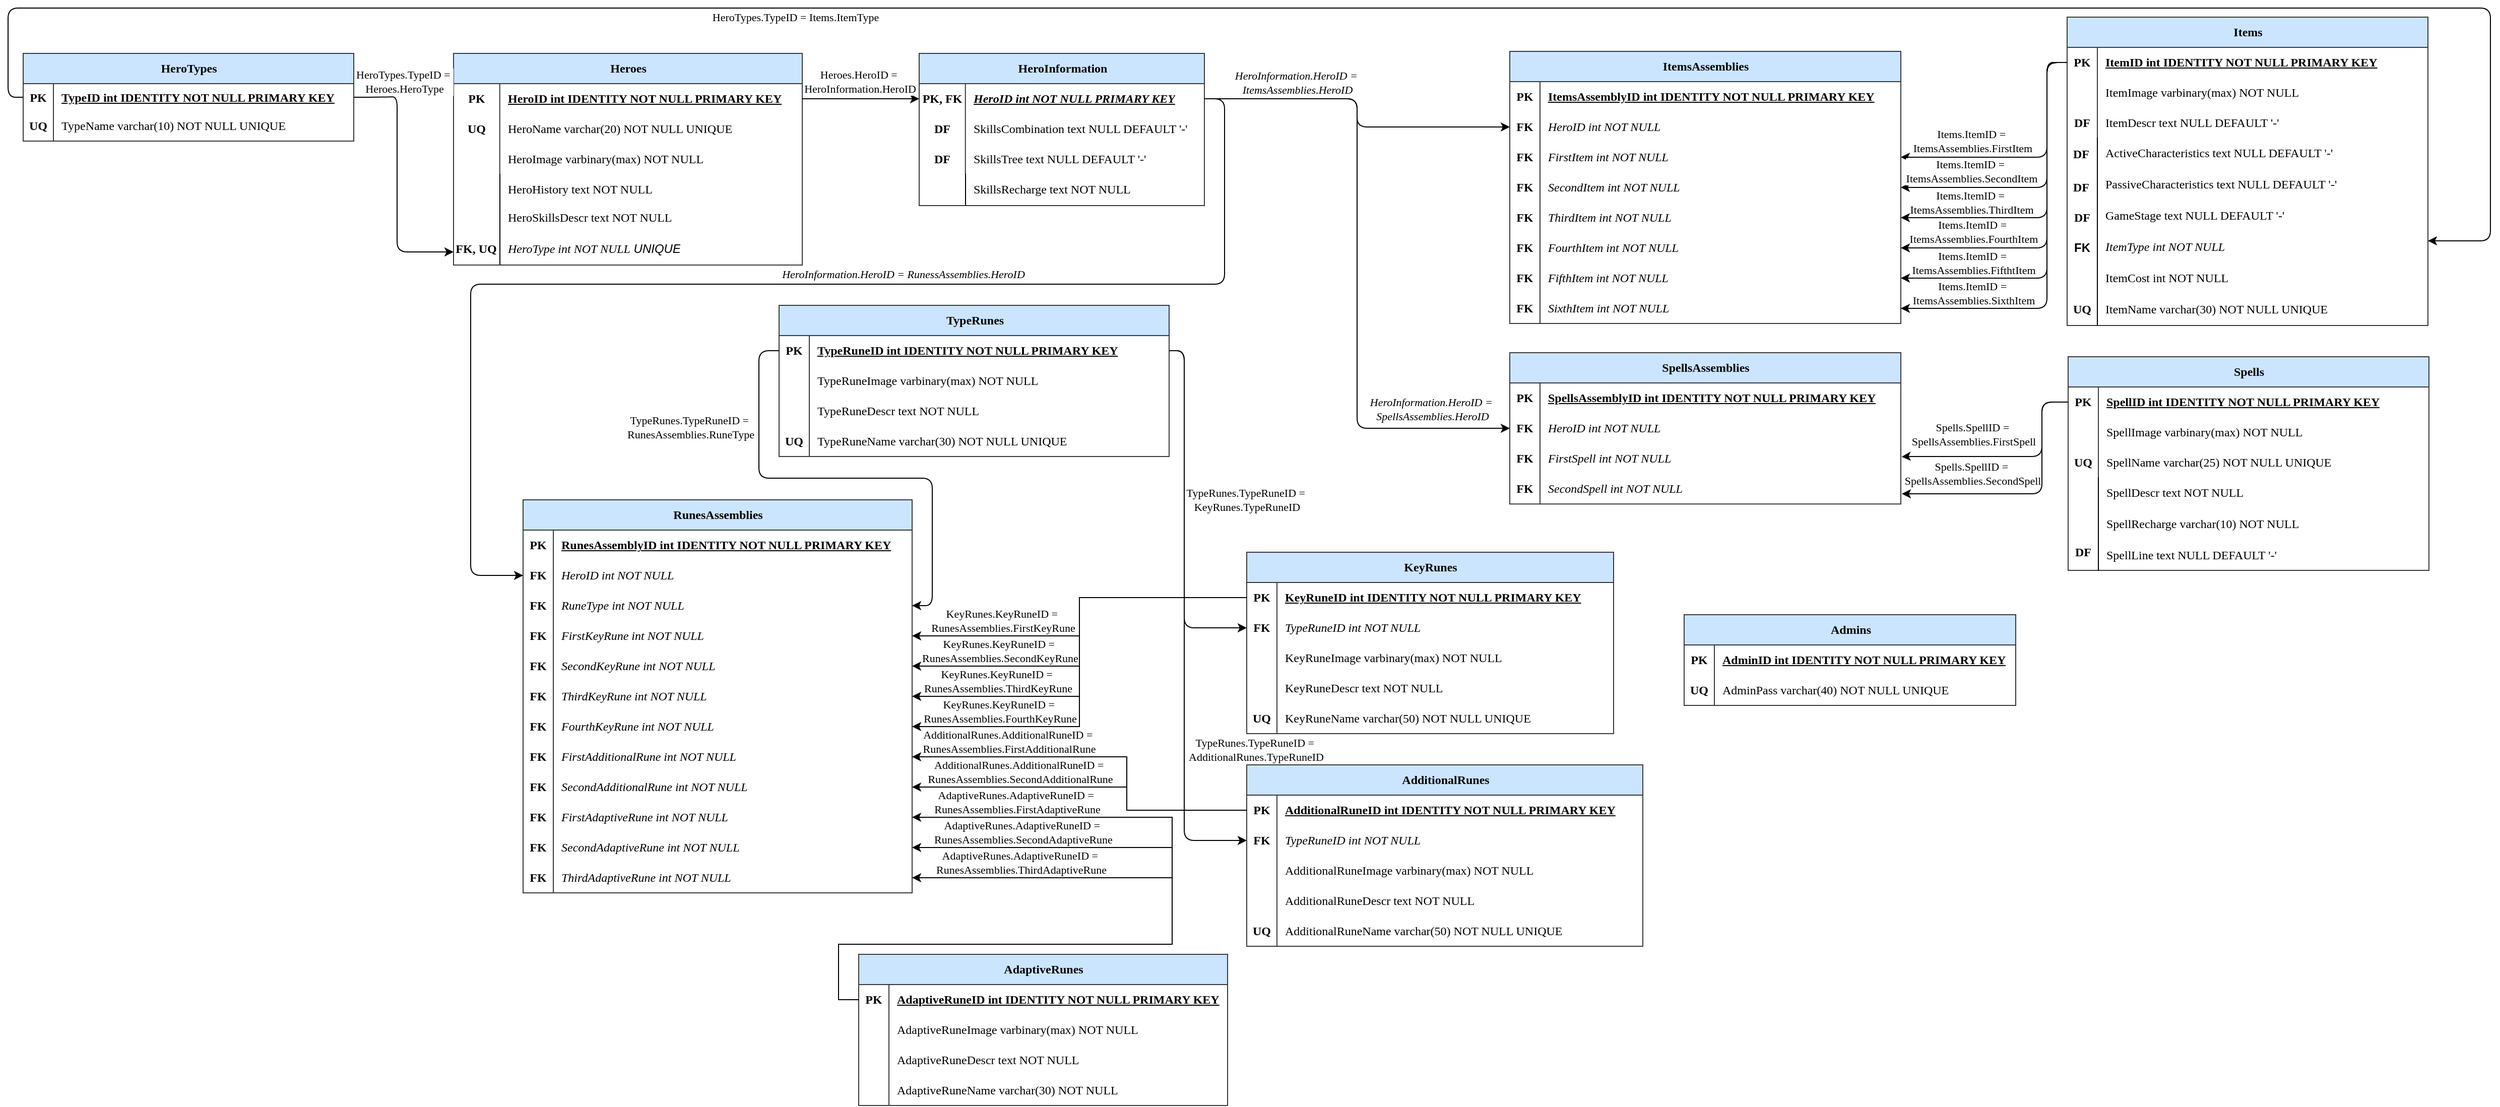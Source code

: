 <mxfile version="22.1.4" type="device">
  <diagram name="Страница — 1" id="PRyvoHLlGiVCYRjOYlVA">
    <mxGraphModel dx="3298" dy="533" grid="0" gridSize="10" guides="1" tooltips="1" connect="1" arrows="1" fold="1" page="0" pageScale="1" pageWidth="827" pageHeight="1169" math="0" shadow="0">
      <root>
        <mxCell id="0" />
        <mxCell id="1" parent="0" />
        <mxCell id="wQSeSlgA1xlUVzXqBvTo-1" value="&lt;font face=&quot;Times New Roman&quot;&gt;HeroTypes&lt;/font&gt;" style="shape=table;startSize=30;container=1;collapsible=1;childLayout=tableLayout;fixedRows=1;rowLines=0;fontStyle=1;align=center;resizeLast=1;html=1;points=[[0,0,0,0,0],[0,0.25,0,0,0],[0,0.5,0,0,0],[0,0.75,0,0,0],[0,1,0,0,0],[0.25,0,0,0,0],[0.25,1,0,0,0],[0.5,0,0,0,0],[0.5,1,0,0,0],[0.75,0,0,0,0],[0.75,1,0,0,0],[1,0,0,0,0],[1,0.25,0,0,0],[1,0.5,0,0,0],[1,0.75,0,0,0],[1,1,0,0,0]];swimlaneLine=1;fillColor=#cce5ff;strokeColor=#36393d;" vertex="1" parent="1">
          <mxGeometry x="-573" y="721" width="328" height="87" as="geometry" />
        </mxCell>
        <mxCell id="wQSeSlgA1xlUVzXqBvTo-2" value="" style="shape=tableRow;horizontal=0;startSize=0;swimlaneHead=0;swimlaneBody=0;fillColor=none;collapsible=0;dropTarget=0;points=[[0,0.5],[1,0.5]];portConstraint=eastwest;top=0;left=0;right=0;bottom=0;swimlaneLine=0;" vertex="1" parent="wQSeSlgA1xlUVzXqBvTo-1">
          <mxGeometry y="30" width="328" height="27" as="geometry" />
        </mxCell>
        <mxCell id="wQSeSlgA1xlUVzXqBvTo-3" value="&lt;font face=&quot;Times New Roman&quot;&gt;&lt;b&gt;PK&lt;/b&gt;&lt;/font&gt;" style="shape=partialRectangle;connectable=0;fillColor=none;top=0;left=0;bottom=0;right=0;editable=1;overflow=hidden;whiteSpace=wrap;html=1;" vertex="1" parent="wQSeSlgA1xlUVzXqBvTo-2">
          <mxGeometry width="30" height="27" as="geometry">
            <mxRectangle width="30" height="27" as="alternateBounds" />
          </mxGeometry>
        </mxCell>
        <mxCell id="wQSeSlgA1xlUVzXqBvTo-4" value="&lt;b&gt;&lt;font face=&quot;Times New Roman&quot;&gt;&lt;u&gt;TypeID int IDENTITY NOT NULL PRIMARY KEY&lt;br&gt;&lt;/u&gt;&lt;/font&gt;&lt;/b&gt;" style="shape=partialRectangle;connectable=0;fillColor=none;top=0;left=0;bottom=0;right=0;align=left;spacingLeft=6;overflow=hidden;whiteSpace=wrap;html=1;" vertex="1" parent="wQSeSlgA1xlUVzXqBvTo-2">
          <mxGeometry x="30" width="298" height="27" as="geometry">
            <mxRectangle width="298" height="27" as="alternateBounds" />
          </mxGeometry>
        </mxCell>
        <mxCell id="wQSeSlgA1xlUVzXqBvTo-5" value="" style="shape=tableRow;horizontal=0;startSize=0;swimlaneHead=0;swimlaneBody=0;fillColor=none;collapsible=0;dropTarget=0;points=[[0,0.5],[1,0.5]];portConstraint=eastwest;top=0;left=0;right=0;bottom=0;" vertex="1" parent="wQSeSlgA1xlUVzXqBvTo-1">
          <mxGeometry y="57" width="328" height="30" as="geometry" />
        </mxCell>
        <mxCell id="wQSeSlgA1xlUVzXqBvTo-6" value="&lt;font face=&quot;Times New Roman&quot;&gt;&lt;b&gt;UQ&lt;/b&gt;&lt;/font&gt;" style="shape=partialRectangle;connectable=0;fillColor=none;top=0;left=0;bottom=0;right=0;editable=1;overflow=hidden;whiteSpace=wrap;html=1;" vertex="1" parent="wQSeSlgA1xlUVzXqBvTo-5">
          <mxGeometry width="30" height="30" as="geometry">
            <mxRectangle width="30" height="30" as="alternateBounds" />
          </mxGeometry>
        </mxCell>
        <mxCell id="wQSeSlgA1xlUVzXqBvTo-7" value="&lt;font face=&quot;Times New Roman&quot;&gt;TypeName varchar(10) NOT NULL UNIQUE&lt;/font&gt;" style="shape=partialRectangle;connectable=0;fillColor=none;top=0;left=0;bottom=0;right=0;align=left;spacingLeft=6;overflow=hidden;whiteSpace=wrap;html=1;" vertex="1" parent="wQSeSlgA1xlUVzXqBvTo-5">
          <mxGeometry x="30" width="298" height="30" as="geometry">
            <mxRectangle width="298" height="30" as="alternateBounds" />
          </mxGeometry>
        </mxCell>
        <mxCell id="wQSeSlgA1xlUVzXqBvTo-48" value="&lt;font face=&quot;Times New Roman&quot;&gt;ItemsAssemblies&lt;/font&gt;" style="shape=table;startSize=30;container=1;collapsible=1;childLayout=tableLayout;fixedRows=1;rowLines=0;fontStyle=1;align=center;resizeLast=1;html=1;fillColor=#cce5ff;strokeColor=#36393d;" vertex="1" parent="1">
          <mxGeometry x="902" y="719" width="388" height="270" as="geometry" />
        </mxCell>
        <mxCell id="wQSeSlgA1xlUVzXqBvTo-49" value="" style="shape=tableRow;horizontal=0;startSize=0;swimlaneHead=0;swimlaneBody=0;fillColor=none;collapsible=0;dropTarget=0;points=[[0,0.5],[1,0.5]];portConstraint=eastwest;top=0;left=0;right=0;bottom=0;" vertex="1" parent="wQSeSlgA1xlUVzXqBvTo-48">
          <mxGeometry y="30" width="388" height="30" as="geometry" />
        </mxCell>
        <mxCell id="wQSeSlgA1xlUVzXqBvTo-50" value="&lt;font face=&quot;Times New Roman&quot;&gt;&lt;b&gt;PK&lt;/b&gt;&lt;/font&gt;" style="shape=partialRectangle;connectable=0;fillColor=none;top=0;left=0;bottom=0;right=0;editable=1;overflow=hidden;whiteSpace=wrap;html=1;" vertex="1" parent="wQSeSlgA1xlUVzXqBvTo-49">
          <mxGeometry width="30" height="30" as="geometry">
            <mxRectangle width="30" height="30" as="alternateBounds" />
          </mxGeometry>
        </mxCell>
        <mxCell id="wQSeSlgA1xlUVzXqBvTo-51" value="&lt;font face=&quot;Times New Roman&quot;&gt;&lt;b&gt;&lt;u&gt;ItemsAssemblyID int IDENTITY NOT NULL PRIMARY KEY&lt;/u&gt;&lt;/b&gt;&lt;/font&gt;" style="shape=partialRectangle;connectable=0;fillColor=none;top=0;left=0;bottom=0;right=0;align=left;spacingLeft=6;overflow=hidden;whiteSpace=wrap;html=1;" vertex="1" parent="wQSeSlgA1xlUVzXqBvTo-49">
          <mxGeometry x="30" width="358" height="30" as="geometry">
            <mxRectangle width="358" height="30" as="alternateBounds" />
          </mxGeometry>
        </mxCell>
        <mxCell id="wQSeSlgA1xlUVzXqBvTo-52" value="" style="shape=tableRow;horizontal=0;startSize=0;swimlaneHead=0;swimlaneBody=0;fillColor=none;collapsible=0;dropTarget=0;points=[[0,0.5],[1,0.5]];portConstraint=eastwest;top=0;left=0;right=0;bottom=0;" vertex="1" parent="wQSeSlgA1xlUVzXqBvTo-48">
          <mxGeometry y="60" width="388" height="30" as="geometry" />
        </mxCell>
        <mxCell id="wQSeSlgA1xlUVzXqBvTo-53" value="&lt;font face=&quot;Times New Roman&quot;&gt;&lt;b&gt;FK&lt;/b&gt;&lt;/font&gt;" style="shape=partialRectangle;connectable=0;fillColor=none;top=0;left=0;bottom=0;right=0;editable=1;overflow=hidden;whiteSpace=wrap;html=1;" vertex="1" parent="wQSeSlgA1xlUVzXqBvTo-52">
          <mxGeometry width="30" height="30" as="geometry">
            <mxRectangle width="30" height="30" as="alternateBounds" />
          </mxGeometry>
        </mxCell>
        <mxCell id="wQSeSlgA1xlUVzXqBvTo-54" value="&lt;i&gt;&lt;font face=&quot;Times New Roman&quot;&gt;HeroID int NOT NULL&lt;/font&gt;&lt;/i&gt;" style="shape=partialRectangle;connectable=0;fillColor=none;top=0;left=0;bottom=0;right=0;align=left;spacingLeft=6;overflow=hidden;whiteSpace=wrap;html=1;" vertex="1" parent="wQSeSlgA1xlUVzXqBvTo-52">
          <mxGeometry x="30" width="358" height="30" as="geometry">
            <mxRectangle width="358" height="30" as="alternateBounds" />
          </mxGeometry>
        </mxCell>
        <mxCell id="wQSeSlgA1xlUVzXqBvTo-55" value="" style="shape=tableRow;horizontal=0;startSize=0;swimlaneHead=0;swimlaneBody=0;fillColor=none;collapsible=0;dropTarget=0;points=[[0,0.5],[1,0.5]];portConstraint=eastwest;top=0;left=0;right=0;bottom=0;" vertex="1" parent="wQSeSlgA1xlUVzXqBvTo-48">
          <mxGeometry y="90" width="388" height="30" as="geometry" />
        </mxCell>
        <mxCell id="wQSeSlgA1xlUVzXqBvTo-56" value="&lt;font face=&quot;Times New Roman&quot;&gt;&lt;b&gt;FK&lt;/b&gt;&lt;/font&gt;" style="shape=partialRectangle;connectable=0;fillColor=none;top=0;left=0;bottom=0;right=0;editable=1;overflow=hidden;whiteSpace=wrap;html=1;" vertex="1" parent="wQSeSlgA1xlUVzXqBvTo-55">
          <mxGeometry width="30" height="30" as="geometry">
            <mxRectangle width="30" height="30" as="alternateBounds" />
          </mxGeometry>
        </mxCell>
        <mxCell id="wQSeSlgA1xlUVzXqBvTo-57" value="&lt;i&gt;&lt;font face=&quot;Times New Roman&quot;&gt;FirstItem int NOT NULL&lt;/font&gt;&lt;/i&gt;" style="shape=partialRectangle;connectable=0;fillColor=none;top=0;left=0;bottom=0;right=0;align=left;spacingLeft=6;overflow=hidden;whiteSpace=wrap;html=1;" vertex="1" parent="wQSeSlgA1xlUVzXqBvTo-55">
          <mxGeometry x="30" width="358" height="30" as="geometry">
            <mxRectangle width="358" height="30" as="alternateBounds" />
          </mxGeometry>
        </mxCell>
        <mxCell id="wQSeSlgA1xlUVzXqBvTo-58" value="" style="shape=tableRow;horizontal=0;startSize=0;swimlaneHead=0;swimlaneBody=0;fillColor=none;collapsible=0;dropTarget=0;points=[[0,0.5],[1,0.5]];portConstraint=eastwest;top=0;left=0;right=0;bottom=0;" vertex="1" parent="wQSeSlgA1xlUVzXqBvTo-48">
          <mxGeometry y="120" width="388" height="30" as="geometry" />
        </mxCell>
        <mxCell id="wQSeSlgA1xlUVzXqBvTo-59" value="&lt;font face=&quot;Times New Roman&quot;&gt;&lt;b&gt;FK&lt;/b&gt;&lt;/font&gt;" style="shape=partialRectangle;connectable=0;fillColor=none;top=0;left=0;bottom=0;right=0;editable=1;overflow=hidden;whiteSpace=wrap;html=1;" vertex="1" parent="wQSeSlgA1xlUVzXqBvTo-58">
          <mxGeometry width="30" height="30" as="geometry">
            <mxRectangle width="30" height="30" as="alternateBounds" />
          </mxGeometry>
        </mxCell>
        <mxCell id="wQSeSlgA1xlUVzXqBvTo-60" value="&lt;i&gt;&lt;font face=&quot;Times New Roman&quot;&gt;SecondItem int NOT NULL&lt;/font&gt;&lt;/i&gt;" style="shape=partialRectangle;connectable=0;fillColor=none;top=0;left=0;bottom=0;right=0;align=left;spacingLeft=6;overflow=hidden;whiteSpace=wrap;html=1;" vertex="1" parent="wQSeSlgA1xlUVzXqBvTo-58">
          <mxGeometry x="30" width="358" height="30" as="geometry">
            <mxRectangle width="358" height="30" as="alternateBounds" />
          </mxGeometry>
        </mxCell>
        <mxCell id="wQSeSlgA1xlUVzXqBvTo-61" value="" style="shape=tableRow;horizontal=0;startSize=0;swimlaneHead=0;swimlaneBody=0;fillColor=none;collapsible=0;dropTarget=0;points=[[0,0.5],[1,0.5]];portConstraint=eastwest;top=0;left=0;right=0;bottom=0;" vertex="1" parent="wQSeSlgA1xlUVzXqBvTo-48">
          <mxGeometry y="150" width="388" height="30" as="geometry" />
        </mxCell>
        <mxCell id="wQSeSlgA1xlUVzXqBvTo-62" value="&lt;font face=&quot;Times New Roman&quot;&gt;&lt;b&gt;FK&lt;/b&gt;&lt;/font&gt;" style="shape=partialRectangle;connectable=0;fillColor=none;top=0;left=0;bottom=0;right=0;editable=1;overflow=hidden;whiteSpace=wrap;html=1;" vertex="1" parent="wQSeSlgA1xlUVzXqBvTo-61">
          <mxGeometry width="30" height="30" as="geometry">
            <mxRectangle width="30" height="30" as="alternateBounds" />
          </mxGeometry>
        </mxCell>
        <mxCell id="wQSeSlgA1xlUVzXqBvTo-63" value="&lt;i&gt;&lt;font face=&quot;Times New Roman&quot;&gt;ThirdItem int NOT NULL&lt;/font&gt;&lt;/i&gt;" style="shape=partialRectangle;connectable=0;fillColor=none;top=0;left=0;bottom=0;right=0;align=left;spacingLeft=6;overflow=hidden;whiteSpace=wrap;html=1;" vertex="1" parent="wQSeSlgA1xlUVzXqBvTo-61">
          <mxGeometry x="30" width="358" height="30" as="geometry">
            <mxRectangle width="358" height="30" as="alternateBounds" />
          </mxGeometry>
        </mxCell>
        <mxCell id="wQSeSlgA1xlUVzXqBvTo-64" value="" style="shape=tableRow;horizontal=0;startSize=0;swimlaneHead=0;swimlaneBody=0;fillColor=none;collapsible=0;dropTarget=0;points=[[0,0.5],[1,0.5]];portConstraint=eastwest;top=0;left=0;right=0;bottom=0;" vertex="1" parent="wQSeSlgA1xlUVzXqBvTo-48">
          <mxGeometry y="180" width="388" height="30" as="geometry" />
        </mxCell>
        <mxCell id="wQSeSlgA1xlUVzXqBvTo-65" value="&lt;font face=&quot;Times New Roman&quot;&gt;&lt;b&gt;FK&lt;/b&gt;&lt;/font&gt;" style="shape=partialRectangle;connectable=0;fillColor=none;top=0;left=0;bottom=0;right=0;editable=1;overflow=hidden;whiteSpace=wrap;html=1;" vertex="1" parent="wQSeSlgA1xlUVzXqBvTo-64">
          <mxGeometry width="30" height="30" as="geometry">
            <mxRectangle width="30" height="30" as="alternateBounds" />
          </mxGeometry>
        </mxCell>
        <mxCell id="wQSeSlgA1xlUVzXqBvTo-66" value="&lt;i&gt;&lt;font face=&quot;Times New Roman&quot;&gt;FourthItem int NOT NULL&lt;/font&gt;&lt;/i&gt;" style="shape=partialRectangle;connectable=0;fillColor=none;top=0;left=0;bottom=0;right=0;align=left;spacingLeft=6;overflow=hidden;whiteSpace=wrap;html=1;" vertex="1" parent="wQSeSlgA1xlUVzXqBvTo-64">
          <mxGeometry x="30" width="358" height="30" as="geometry">
            <mxRectangle width="358" height="30" as="alternateBounds" />
          </mxGeometry>
        </mxCell>
        <mxCell id="wQSeSlgA1xlUVzXqBvTo-67" value="" style="shape=tableRow;horizontal=0;startSize=0;swimlaneHead=0;swimlaneBody=0;fillColor=none;collapsible=0;dropTarget=0;points=[[0,0.5],[1,0.5]];portConstraint=eastwest;top=0;left=0;right=0;bottom=0;" vertex="1" parent="wQSeSlgA1xlUVzXqBvTo-48">
          <mxGeometry y="210" width="388" height="30" as="geometry" />
        </mxCell>
        <mxCell id="wQSeSlgA1xlUVzXqBvTo-68" value="&lt;font face=&quot;Times New Roman&quot;&gt;&lt;b&gt;FK&lt;/b&gt;&lt;/font&gt;" style="shape=partialRectangle;connectable=0;fillColor=none;top=0;left=0;bottom=0;right=0;editable=1;overflow=hidden;whiteSpace=wrap;html=1;" vertex="1" parent="wQSeSlgA1xlUVzXqBvTo-67">
          <mxGeometry width="30" height="30" as="geometry">
            <mxRectangle width="30" height="30" as="alternateBounds" />
          </mxGeometry>
        </mxCell>
        <mxCell id="wQSeSlgA1xlUVzXqBvTo-69" value="&lt;i&gt;&lt;font face=&quot;Times New Roman&quot;&gt;FifthItem int NOT NULL&lt;/font&gt;&lt;/i&gt;" style="shape=partialRectangle;connectable=0;fillColor=none;top=0;left=0;bottom=0;right=0;align=left;spacingLeft=6;overflow=hidden;whiteSpace=wrap;html=1;" vertex="1" parent="wQSeSlgA1xlUVzXqBvTo-67">
          <mxGeometry x="30" width="358" height="30" as="geometry">
            <mxRectangle width="358" height="30" as="alternateBounds" />
          </mxGeometry>
        </mxCell>
        <mxCell id="wQSeSlgA1xlUVzXqBvTo-70" value="" style="shape=tableRow;horizontal=0;startSize=0;swimlaneHead=0;swimlaneBody=0;fillColor=none;collapsible=0;dropTarget=0;points=[[0,0.5],[1,0.5]];portConstraint=eastwest;top=0;left=0;right=0;bottom=0;" vertex="1" parent="wQSeSlgA1xlUVzXqBvTo-48">
          <mxGeometry y="240" width="388" height="30" as="geometry" />
        </mxCell>
        <mxCell id="wQSeSlgA1xlUVzXqBvTo-71" value="&lt;font face=&quot;Times New Roman&quot;&gt;&lt;b&gt;FK&lt;/b&gt;&lt;/font&gt;" style="shape=partialRectangle;connectable=0;fillColor=none;top=0;left=0;bottom=0;right=0;editable=1;overflow=hidden;whiteSpace=wrap;html=1;" vertex="1" parent="wQSeSlgA1xlUVzXqBvTo-70">
          <mxGeometry width="30" height="30" as="geometry">
            <mxRectangle width="30" height="30" as="alternateBounds" />
          </mxGeometry>
        </mxCell>
        <mxCell id="wQSeSlgA1xlUVzXqBvTo-72" value="&lt;i&gt;&lt;font face=&quot;Times New Roman&quot;&gt;SixthItem int NOT NULL&lt;/font&gt;&lt;/i&gt;" style="shape=partialRectangle;connectable=0;fillColor=none;top=0;left=0;bottom=0;right=0;align=left;spacingLeft=6;overflow=hidden;whiteSpace=wrap;html=1;" vertex="1" parent="wQSeSlgA1xlUVzXqBvTo-70">
          <mxGeometry x="30" width="358" height="30" as="geometry">
            <mxRectangle width="358" height="30" as="alternateBounds" />
          </mxGeometry>
        </mxCell>
        <mxCell id="wQSeSlgA1xlUVzXqBvTo-73" value="&lt;font face=&quot;Times New Roman&quot;&gt;SpellsAssemblies&lt;/font&gt;" style="shape=table;startSize=30;container=1;collapsible=1;childLayout=tableLayout;fixedRows=1;rowLines=0;fontStyle=1;align=center;resizeLast=1;html=1;fillColor=#cce5ff;strokeColor=#36393d;" vertex="1" parent="1">
          <mxGeometry x="902" y="1018" width="388" height="150.14" as="geometry" />
        </mxCell>
        <mxCell id="wQSeSlgA1xlUVzXqBvTo-74" value="" style="shape=tableRow;horizontal=0;startSize=0;swimlaneHead=0;swimlaneBody=0;fillColor=none;collapsible=0;dropTarget=0;points=[[0,0.5],[1,0.5]];portConstraint=eastwest;top=0;left=0;right=0;bottom=0;" vertex="1" parent="wQSeSlgA1xlUVzXqBvTo-73">
          <mxGeometry y="30" width="388" height="30" as="geometry" />
        </mxCell>
        <mxCell id="wQSeSlgA1xlUVzXqBvTo-75" value="&lt;font face=&quot;Times New Roman&quot;&gt;&lt;b&gt;PK&lt;/b&gt;&lt;/font&gt;" style="shape=partialRectangle;connectable=0;fillColor=none;top=0;left=0;bottom=0;right=0;editable=1;overflow=hidden;whiteSpace=wrap;html=1;" vertex="1" parent="wQSeSlgA1xlUVzXqBvTo-74">
          <mxGeometry width="30" height="30" as="geometry">
            <mxRectangle width="30" height="30" as="alternateBounds" />
          </mxGeometry>
        </mxCell>
        <mxCell id="wQSeSlgA1xlUVzXqBvTo-76" value="&lt;font face=&quot;Times New Roman&quot;&gt;&lt;b&gt;&lt;u&gt;SpellsAssemblyID int IDENTITY NOT NULL PRIMARY KEY&lt;/u&gt;&lt;/b&gt;&lt;/font&gt;" style="shape=partialRectangle;connectable=0;fillColor=none;top=0;left=0;bottom=0;right=0;align=left;spacingLeft=6;overflow=hidden;whiteSpace=wrap;html=1;" vertex="1" parent="wQSeSlgA1xlUVzXqBvTo-74">
          <mxGeometry x="30" width="358" height="30" as="geometry">
            <mxRectangle width="358" height="30" as="alternateBounds" />
          </mxGeometry>
        </mxCell>
        <mxCell id="wQSeSlgA1xlUVzXqBvTo-77" value="" style="shape=tableRow;horizontal=0;startSize=0;swimlaneHead=0;swimlaneBody=0;fillColor=none;collapsible=0;dropTarget=0;points=[[0,0.5],[1,0.5]];portConstraint=eastwest;top=0;left=0;right=0;bottom=0;" vertex="1" parent="wQSeSlgA1xlUVzXqBvTo-73">
          <mxGeometry y="60" width="388" height="30" as="geometry" />
        </mxCell>
        <mxCell id="wQSeSlgA1xlUVzXqBvTo-78" value="&lt;font face=&quot;Times New Roman&quot;&gt;&lt;b&gt;FK&lt;/b&gt;&lt;/font&gt;" style="shape=partialRectangle;connectable=0;fillColor=none;top=0;left=0;bottom=0;right=0;editable=1;overflow=hidden;whiteSpace=wrap;html=1;" vertex="1" parent="wQSeSlgA1xlUVzXqBvTo-77">
          <mxGeometry width="30" height="30" as="geometry">
            <mxRectangle width="30" height="30" as="alternateBounds" />
          </mxGeometry>
        </mxCell>
        <mxCell id="wQSeSlgA1xlUVzXqBvTo-79" value="&lt;i&gt;&lt;font face=&quot;Times New Roman&quot;&gt;HeroID int NOT NULL&lt;/font&gt;&lt;/i&gt;" style="shape=partialRectangle;connectable=0;fillColor=none;top=0;left=0;bottom=0;right=0;align=left;spacingLeft=6;overflow=hidden;whiteSpace=wrap;html=1;" vertex="1" parent="wQSeSlgA1xlUVzXqBvTo-77">
          <mxGeometry x="30" width="358" height="30" as="geometry">
            <mxRectangle width="358" height="30" as="alternateBounds" />
          </mxGeometry>
        </mxCell>
        <mxCell id="wQSeSlgA1xlUVzXqBvTo-80" value="" style="shape=tableRow;horizontal=0;startSize=0;swimlaneHead=0;swimlaneBody=0;fillColor=none;collapsible=0;dropTarget=0;points=[[0,0.5],[1,0.5]];portConstraint=eastwest;top=0;left=0;right=0;bottom=0;" vertex="1" parent="wQSeSlgA1xlUVzXqBvTo-73">
          <mxGeometry y="90" width="388" height="30" as="geometry" />
        </mxCell>
        <mxCell id="wQSeSlgA1xlUVzXqBvTo-81" value="&lt;font face=&quot;Times New Roman&quot;&gt;&lt;b&gt;FK&lt;/b&gt;&lt;/font&gt;" style="shape=partialRectangle;connectable=0;fillColor=none;top=0;left=0;bottom=0;right=0;editable=1;overflow=hidden;whiteSpace=wrap;html=1;" vertex="1" parent="wQSeSlgA1xlUVzXqBvTo-80">
          <mxGeometry width="30" height="30" as="geometry">
            <mxRectangle width="30" height="30" as="alternateBounds" />
          </mxGeometry>
        </mxCell>
        <mxCell id="wQSeSlgA1xlUVzXqBvTo-82" value="&lt;i&gt;&lt;font face=&quot;Times New Roman&quot;&gt;FirstSpell int NOT NULL&lt;/font&gt;&lt;/i&gt;" style="shape=partialRectangle;connectable=0;fillColor=none;top=0;left=0;bottom=0;right=0;align=left;spacingLeft=6;overflow=hidden;whiteSpace=wrap;html=1;" vertex="1" parent="wQSeSlgA1xlUVzXqBvTo-80">
          <mxGeometry x="30" width="358" height="30" as="geometry">
            <mxRectangle width="358" height="30" as="alternateBounds" />
          </mxGeometry>
        </mxCell>
        <mxCell id="wQSeSlgA1xlUVzXqBvTo-83" value="" style="shape=tableRow;horizontal=0;startSize=0;swimlaneHead=0;swimlaneBody=0;fillColor=none;collapsible=0;dropTarget=0;points=[[0,0.5],[1,0.5]];portConstraint=eastwest;top=0;left=0;right=0;bottom=0;" vertex="1" parent="wQSeSlgA1xlUVzXqBvTo-73">
          <mxGeometry y="120" width="388" height="30" as="geometry" />
        </mxCell>
        <mxCell id="wQSeSlgA1xlUVzXqBvTo-84" value="&lt;font face=&quot;Times New Roman&quot;&gt;&lt;b&gt;FK&lt;/b&gt;&lt;/font&gt;" style="shape=partialRectangle;connectable=0;fillColor=none;top=0;left=0;bottom=0;right=0;editable=1;overflow=hidden;whiteSpace=wrap;html=1;" vertex="1" parent="wQSeSlgA1xlUVzXqBvTo-83">
          <mxGeometry width="30" height="30" as="geometry">
            <mxRectangle width="30" height="30" as="alternateBounds" />
          </mxGeometry>
        </mxCell>
        <mxCell id="wQSeSlgA1xlUVzXqBvTo-85" value="&lt;i&gt;&lt;font face=&quot;Times New Roman&quot;&gt;SecondSpell int NOT NULL&lt;/font&gt;&lt;/i&gt;" style="shape=partialRectangle;connectable=0;fillColor=none;top=0;left=0;bottom=0;right=0;align=left;spacingLeft=6;overflow=hidden;whiteSpace=wrap;html=1;" vertex="1" parent="wQSeSlgA1xlUVzXqBvTo-83">
          <mxGeometry x="30" width="358" height="30" as="geometry">
            <mxRectangle width="358" height="30" as="alternateBounds" />
          </mxGeometry>
        </mxCell>
        <mxCell id="wQSeSlgA1xlUVzXqBvTo-86" value="&lt;font face=&quot;Times New Roman&quot;&gt;TypeRunes&lt;/font&gt;" style="shape=table;startSize=30;container=1;collapsible=1;childLayout=tableLayout;fixedRows=1;rowLines=0;fontStyle=1;align=center;resizeLast=1;html=1;fillColor=#cce5ff;strokeColor=#36393d;" vertex="1" parent="1">
          <mxGeometry x="177" y="971" width="387" height="150" as="geometry" />
        </mxCell>
        <mxCell id="wQSeSlgA1xlUVzXqBvTo-87" value="" style="shape=tableRow;horizontal=0;startSize=0;swimlaneHead=0;swimlaneBody=0;fillColor=none;collapsible=0;dropTarget=0;points=[[0,0.5],[1,0.5]];portConstraint=eastwest;top=0;left=0;right=0;bottom=0;" vertex="1" parent="wQSeSlgA1xlUVzXqBvTo-86">
          <mxGeometry y="30" width="387" height="30" as="geometry" />
        </mxCell>
        <mxCell id="wQSeSlgA1xlUVzXqBvTo-88" value="&lt;b&gt;&lt;font face=&quot;Times New Roman&quot;&gt;PK&lt;/font&gt;&lt;/b&gt;" style="shape=partialRectangle;connectable=0;fillColor=none;top=0;left=0;bottom=0;right=0;editable=1;overflow=hidden;whiteSpace=wrap;html=1;" vertex="1" parent="wQSeSlgA1xlUVzXqBvTo-87">
          <mxGeometry width="30" height="30" as="geometry">
            <mxRectangle width="30" height="30" as="alternateBounds" />
          </mxGeometry>
        </mxCell>
        <mxCell id="wQSeSlgA1xlUVzXqBvTo-89" value="&lt;font face=&quot;Times New Roman&quot;&gt;&lt;b&gt;&lt;u&gt;TypeRuneID int IDENTITY NOT NULL PRIMARY KEY&lt;/u&gt;&lt;/b&gt;&lt;/font&gt;" style="shape=partialRectangle;connectable=0;fillColor=none;top=0;left=0;bottom=0;right=0;align=left;spacingLeft=6;overflow=hidden;whiteSpace=wrap;html=1;" vertex="1" parent="wQSeSlgA1xlUVzXqBvTo-87">
          <mxGeometry x="30" width="357" height="30" as="geometry">
            <mxRectangle width="357" height="30" as="alternateBounds" />
          </mxGeometry>
        </mxCell>
        <mxCell id="wQSeSlgA1xlUVzXqBvTo-90" value="" style="shape=tableRow;horizontal=0;startSize=0;swimlaneHead=0;swimlaneBody=0;fillColor=none;collapsible=0;dropTarget=0;points=[[0,0.5],[1,0.5]];portConstraint=eastwest;top=0;left=0;right=0;bottom=0;" vertex="1" parent="wQSeSlgA1xlUVzXqBvTo-86">
          <mxGeometry y="60" width="387" height="30" as="geometry" />
        </mxCell>
        <mxCell id="wQSeSlgA1xlUVzXqBvTo-91" value="" style="shape=partialRectangle;connectable=0;fillColor=none;top=0;left=0;bottom=0;right=0;editable=1;overflow=hidden;whiteSpace=wrap;html=1;" vertex="1" parent="wQSeSlgA1xlUVzXqBvTo-90">
          <mxGeometry width="30" height="30" as="geometry">
            <mxRectangle width="30" height="30" as="alternateBounds" />
          </mxGeometry>
        </mxCell>
        <mxCell id="wQSeSlgA1xlUVzXqBvTo-92" value="&lt;font face=&quot;Times New Roman&quot;&gt;TypeRuneImage varbinary(max) NOT NULL&lt;/font&gt;" style="shape=partialRectangle;connectable=0;fillColor=none;top=0;left=0;bottom=0;right=0;align=left;spacingLeft=6;overflow=hidden;whiteSpace=wrap;html=1;" vertex="1" parent="wQSeSlgA1xlUVzXqBvTo-90">
          <mxGeometry x="30" width="357" height="30" as="geometry">
            <mxRectangle width="357" height="30" as="alternateBounds" />
          </mxGeometry>
        </mxCell>
        <mxCell id="wQSeSlgA1xlUVzXqBvTo-93" value="" style="shape=tableRow;horizontal=0;startSize=0;swimlaneHead=0;swimlaneBody=0;fillColor=none;collapsible=0;dropTarget=0;points=[[0,0.5],[1,0.5]];portConstraint=eastwest;top=0;left=0;right=0;bottom=0;" vertex="1" parent="wQSeSlgA1xlUVzXqBvTo-86">
          <mxGeometry y="90" width="387" height="30" as="geometry" />
        </mxCell>
        <mxCell id="wQSeSlgA1xlUVzXqBvTo-94" value="" style="shape=partialRectangle;connectable=0;fillColor=none;top=0;left=0;bottom=0;right=0;editable=1;overflow=hidden;whiteSpace=wrap;html=1;" vertex="1" parent="wQSeSlgA1xlUVzXqBvTo-93">
          <mxGeometry width="30" height="30" as="geometry">
            <mxRectangle width="30" height="30" as="alternateBounds" />
          </mxGeometry>
        </mxCell>
        <mxCell id="wQSeSlgA1xlUVzXqBvTo-95" value="&lt;font face=&quot;Times New Roman&quot;&gt;TypeRuneDescr text NOT NULL&lt;/font&gt;" style="shape=partialRectangle;connectable=0;fillColor=none;top=0;left=0;bottom=0;right=0;align=left;spacingLeft=6;overflow=hidden;whiteSpace=wrap;html=1;" vertex="1" parent="wQSeSlgA1xlUVzXqBvTo-93">
          <mxGeometry x="30" width="357" height="30" as="geometry">
            <mxRectangle width="357" height="30" as="alternateBounds" />
          </mxGeometry>
        </mxCell>
        <mxCell id="wQSeSlgA1xlUVzXqBvTo-96" value="" style="shape=tableRow;horizontal=0;startSize=0;swimlaneHead=0;swimlaneBody=0;fillColor=none;collapsible=0;dropTarget=0;points=[[0,0.5],[1,0.5]];portConstraint=eastwest;top=0;left=0;right=0;bottom=0;" vertex="1" parent="wQSeSlgA1xlUVzXqBvTo-86">
          <mxGeometry y="120" width="387" height="30" as="geometry" />
        </mxCell>
        <mxCell id="wQSeSlgA1xlUVzXqBvTo-97" value="&lt;font face=&quot;Times New Roman&quot;&gt;&lt;b&gt;UQ&lt;/b&gt;&lt;/font&gt;" style="shape=partialRectangle;connectable=0;fillColor=none;top=0;left=0;bottom=0;right=0;editable=1;overflow=hidden;whiteSpace=wrap;html=1;" vertex="1" parent="wQSeSlgA1xlUVzXqBvTo-96">
          <mxGeometry width="30" height="30" as="geometry">
            <mxRectangle width="30" height="30" as="alternateBounds" />
          </mxGeometry>
        </mxCell>
        <mxCell id="wQSeSlgA1xlUVzXqBvTo-98" value="&lt;font face=&quot;Times New Roman&quot;&gt;TypeRuneName varchar(30) NOT NULL UNIQUE&lt;/font&gt;" style="shape=partialRectangle;connectable=0;fillColor=none;top=0;left=0;bottom=0;right=0;align=left;spacingLeft=6;overflow=hidden;whiteSpace=wrap;html=1;" vertex="1" parent="wQSeSlgA1xlUVzXqBvTo-96">
          <mxGeometry x="30" width="357" height="30" as="geometry">
            <mxRectangle width="357" height="30" as="alternateBounds" />
          </mxGeometry>
        </mxCell>
        <mxCell id="wQSeSlgA1xlUVzXqBvTo-99" value="&lt;font face=&quot;Times New Roman&quot;&gt;KeyRunes&lt;/font&gt;" style="shape=table;startSize=30;container=1;collapsible=1;childLayout=tableLayout;fixedRows=1;rowLines=0;fontStyle=1;align=center;resizeLast=1;html=1;fillColor=#cce5ff;strokeColor=#36393d;" vertex="1" parent="1">
          <mxGeometry x="641" y="1216" width="364" height="180" as="geometry" />
        </mxCell>
        <mxCell id="wQSeSlgA1xlUVzXqBvTo-100" value="" style="shape=tableRow;horizontal=0;startSize=0;swimlaneHead=0;swimlaneBody=0;fillColor=none;collapsible=0;dropTarget=0;points=[[0,0.5],[1,0.5]];portConstraint=eastwest;top=0;left=0;right=0;bottom=0;" vertex="1" parent="wQSeSlgA1xlUVzXqBvTo-99">
          <mxGeometry y="30" width="364" height="30" as="geometry" />
        </mxCell>
        <mxCell id="wQSeSlgA1xlUVzXqBvTo-101" value="&lt;font face=&quot;Times New Roman&quot;&gt;&lt;b&gt;PK&lt;/b&gt;&lt;/font&gt;" style="shape=partialRectangle;connectable=0;fillColor=none;top=0;left=0;bottom=0;right=0;editable=1;overflow=hidden;whiteSpace=wrap;html=1;" vertex="1" parent="wQSeSlgA1xlUVzXqBvTo-100">
          <mxGeometry width="30" height="30" as="geometry">
            <mxRectangle width="30" height="30" as="alternateBounds" />
          </mxGeometry>
        </mxCell>
        <mxCell id="wQSeSlgA1xlUVzXqBvTo-102" value="&lt;b&gt;&lt;font face=&quot;Times New Roman&quot;&gt;&lt;u&gt;KeyRuneID int IDENTITY NOT NULL PRIMARY KEY&lt;br&gt;&lt;/u&gt;&lt;/font&gt;&lt;/b&gt;" style="shape=partialRectangle;connectable=0;fillColor=none;top=0;left=0;bottom=0;right=0;align=left;spacingLeft=6;overflow=hidden;whiteSpace=wrap;html=1;" vertex="1" parent="wQSeSlgA1xlUVzXqBvTo-100">
          <mxGeometry x="30" width="334" height="30" as="geometry">
            <mxRectangle width="334" height="30" as="alternateBounds" />
          </mxGeometry>
        </mxCell>
        <mxCell id="wQSeSlgA1xlUVzXqBvTo-103" value="" style="shape=tableRow;horizontal=0;startSize=0;swimlaneHead=0;swimlaneBody=0;fillColor=none;collapsible=0;dropTarget=0;points=[[0,0.5],[1,0.5]];portConstraint=eastwest;top=0;left=0;right=0;bottom=0;" vertex="1" parent="wQSeSlgA1xlUVzXqBvTo-99">
          <mxGeometry y="60" width="364" height="30" as="geometry" />
        </mxCell>
        <mxCell id="wQSeSlgA1xlUVzXqBvTo-104" value="&lt;font face=&quot;Times New Roman&quot;&gt;&lt;b&gt;FK&lt;/b&gt;&lt;/font&gt;" style="shape=partialRectangle;connectable=0;fillColor=none;top=0;left=0;bottom=0;right=0;editable=1;overflow=hidden;whiteSpace=wrap;html=1;" vertex="1" parent="wQSeSlgA1xlUVzXqBvTo-103">
          <mxGeometry width="30" height="30" as="geometry">
            <mxRectangle width="30" height="30" as="alternateBounds" />
          </mxGeometry>
        </mxCell>
        <mxCell id="wQSeSlgA1xlUVzXqBvTo-105" value="&lt;i&gt;&lt;font face=&quot;Times New Roman&quot;&gt;TypeRuneID int NOT NULL&lt;/font&gt;&lt;/i&gt;" style="shape=partialRectangle;connectable=0;fillColor=none;top=0;left=0;bottom=0;right=0;align=left;spacingLeft=6;overflow=hidden;whiteSpace=wrap;html=1;" vertex="1" parent="wQSeSlgA1xlUVzXqBvTo-103">
          <mxGeometry x="30" width="334" height="30" as="geometry">
            <mxRectangle width="334" height="30" as="alternateBounds" />
          </mxGeometry>
        </mxCell>
        <mxCell id="wQSeSlgA1xlUVzXqBvTo-106" value="" style="shape=tableRow;horizontal=0;startSize=0;swimlaneHead=0;swimlaneBody=0;fillColor=none;collapsible=0;dropTarget=0;points=[[0,0.5],[1,0.5]];portConstraint=eastwest;top=0;left=0;right=0;bottom=0;" vertex="1" parent="wQSeSlgA1xlUVzXqBvTo-99">
          <mxGeometry y="90" width="364" height="30" as="geometry" />
        </mxCell>
        <mxCell id="wQSeSlgA1xlUVzXqBvTo-107" value="" style="shape=partialRectangle;connectable=0;fillColor=none;top=0;left=0;bottom=0;right=0;editable=1;overflow=hidden;whiteSpace=wrap;html=1;" vertex="1" parent="wQSeSlgA1xlUVzXqBvTo-106">
          <mxGeometry width="30" height="30" as="geometry">
            <mxRectangle width="30" height="30" as="alternateBounds" />
          </mxGeometry>
        </mxCell>
        <mxCell id="wQSeSlgA1xlUVzXqBvTo-108" value="&lt;font face=&quot;Times New Roman&quot;&gt;KeyRuneImage varbinary(max) NOT NULL&lt;/font&gt;" style="shape=partialRectangle;connectable=0;fillColor=none;top=0;left=0;bottom=0;right=0;align=left;spacingLeft=6;overflow=hidden;whiteSpace=wrap;html=1;" vertex="1" parent="wQSeSlgA1xlUVzXqBvTo-106">
          <mxGeometry x="30" width="334" height="30" as="geometry">
            <mxRectangle width="334" height="30" as="alternateBounds" />
          </mxGeometry>
        </mxCell>
        <mxCell id="wQSeSlgA1xlUVzXqBvTo-109" value="" style="shape=tableRow;horizontal=0;startSize=0;swimlaneHead=0;swimlaneBody=0;fillColor=none;collapsible=0;dropTarget=0;points=[[0,0.5],[1,0.5]];portConstraint=eastwest;top=0;left=0;right=0;bottom=0;" vertex="1" parent="wQSeSlgA1xlUVzXqBvTo-99">
          <mxGeometry y="120" width="364" height="30" as="geometry" />
        </mxCell>
        <mxCell id="wQSeSlgA1xlUVzXqBvTo-110" value="" style="shape=partialRectangle;connectable=0;fillColor=none;top=0;left=0;bottom=0;right=0;editable=1;overflow=hidden;whiteSpace=wrap;html=1;" vertex="1" parent="wQSeSlgA1xlUVzXqBvTo-109">
          <mxGeometry width="30" height="30" as="geometry">
            <mxRectangle width="30" height="30" as="alternateBounds" />
          </mxGeometry>
        </mxCell>
        <mxCell id="wQSeSlgA1xlUVzXqBvTo-111" value="&lt;font face=&quot;Times New Roman&quot;&gt;KeyRuneDescr text NOT NULL&lt;/font&gt;" style="shape=partialRectangle;connectable=0;fillColor=none;top=0;left=0;bottom=0;right=0;align=left;spacingLeft=6;overflow=hidden;whiteSpace=wrap;html=1;" vertex="1" parent="wQSeSlgA1xlUVzXqBvTo-109">
          <mxGeometry x="30" width="334" height="30" as="geometry">
            <mxRectangle width="334" height="30" as="alternateBounds" />
          </mxGeometry>
        </mxCell>
        <mxCell id="wQSeSlgA1xlUVzXqBvTo-112" value="" style="shape=tableRow;horizontal=0;startSize=0;swimlaneHead=0;swimlaneBody=0;fillColor=none;collapsible=0;dropTarget=0;points=[[0,0.5],[1,0.5]];portConstraint=eastwest;top=0;left=0;right=0;bottom=0;" vertex="1" parent="wQSeSlgA1xlUVzXqBvTo-99">
          <mxGeometry y="150" width="364" height="30" as="geometry" />
        </mxCell>
        <mxCell id="wQSeSlgA1xlUVzXqBvTo-113" value="&lt;b&gt;&lt;font face=&quot;Times New Roman&quot;&gt;UQ&lt;/font&gt;&lt;/b&gt;" style="shape=partialRectangle;connectable=0;fillColor=none;top=0;left=0;bottom=0;right=0;editable=1;overflow=hidden;whiteSpace=wrap;html=1;" vertex="1" parent="wQSeSlgA1xlUVzXqBvTo-112">
          <mxGeometry width="30" height="30" as="geometry">
            <mxRectangle width="30" height="30" as="alternateBounds" />
          </mxGeometry>
        </mxCell>
        <mxCell id="wQSeSlgA1xlUVzXqBvTo-114" value="&lt;font face=&quot;Times New Roman&quot;&gt;KeyRuneName varchar(50) NOT NULL UNIQUE&lt;/font&gt;" style="shape=partialRectangle;connectable=0;fillColor=none;top=0;left=0;bottom=0;right=0;align=left;spacingLeft=6;overflow=hidden;whiteSpace=wrap;html=1;" vertex="1" parent="wQSeSlgA1xlUVzXqBvTo-112">
          <mxGeometry x="30" width="334" height="30" as="geometry">
            <mxRectangle width="334" height="30" as="alternateBounds" />
          </mxGeometry>
        </mxCell>
        <mxCell id="wQSeSlgA1xlUVzXqBvTo-115" value="&lt;font face=&quot;Times New Roman&quot;&gt;AdditionalRunes&lt;/font&gt;" style="shape=table;startSize=30;container=1;collapsible=1;childLayout=tableLayout;fixedRows=1;rowLines=0;fontStyle=1;align=center;resizeLast=1;html=1;fillColor=#cce5ff;strokeColor=#36393d;" vertex="1" parent="1">
          <mxGeometry x="641" y="1427" width="393" height="180" as="geometry" />
        </mxCell>
        <mxCell id="wQSeSlgA1xlUVzXqBvTo-116" value="" style="shape=tableRow;horizontal=0;startSize=0;swimlaneHead=0;swimlaneBody=0;fillColor=none;collapsible=0;dropTarget=0;points=[[0,0.5],[1,0.5]];portConstraint=eastwest;top=0;left=0;right=0;bottom=0;" vertex="1" parent="wQSeSlgA1xlUVzXqBvTo-115">
          <mxGeometry y="30" width="393" height="30" as="geometry" />
        </mxCell>
        <mxCell id="wQSeSlgA1xlUVzXqBvTo-117" value="&lt;font face=&quot;Times New Roman&quot;&gt;&lt;b&gt;PK&lt;/b&gt;&lt;/font&gt;" style="shape=partialRectangle;connectable=0;fillColor=none;top=0;left=0;bottom=0;right=0;editable=1;overflow=hidden;whiteSpace=wrap;html=1;" vertex="1" parent="wQSeSlgA1xlUVzXqBvTo-116">
          <mxGeometry width="30" height="30" as="geometry">
            <mxRectangle width="30" height="30" as="alternateBounds" />
          </mxGeometry>
        </mxCell>
        <mxCell id="wQSeSlgA1xlUVzXqBvTo-118" value="&lt;font face=&quot;Times New Roman&quot;&gt;&lt;b&gt;&lt;u&gt;AdditionalRuneID int IDENTITY NOT NULL PRIMARY KEY&lt;/u&gt;&lt;/b&gt;&lt;/font&gt;" style="shape=partialRectangle;connectable=0;fillColor=none;top=0;left=0;bottom=0;right=0;align=left;spacingLeft=6;overflow=hidden;whiteSpace=wrap;html=1;" vertex="1" parent="wQSeSlgA1xlUVzXqBvTo-116">
          <mxGeometry x="30" width="363" height="30" as="geometry">
            <mxRectangle width="363" height="30" as="alternateBounds" />
          </mxGeometry>
        </mxCell>
        <mxCell id="wQSeSlgA1xlUVzXqBvTo-119" value="" style="shape=tableRow;horizontal=0;startSize=0;swimlaneHead=0;swimlaneBody=0;fillColor=none;collapsible=0;dropTarget=0;points=[[0,0.5],[1,0.5]];portConstraint=eastwest;top=0;left=0;right=0;bottom=0;" vertex="1" parent="wQSeSlgA1xlUVzXqBvTo-115">
          <mxGeometry y="60" width="393" height="30" as="geometry" />
        </mxCell>
        <mxCell id="wQSeSlgA1xlUVzXqBvTo-120" value="&lt;font face=&quot;Times New Roman&quot;&gt;&lt;b&gt;FK&lt;/b&gt;&lt;/font&gt;" style="shape=partialRectangle;connectable=0;fillColor=none;top=0;left=0;bottom=0;right=0;editable=1;overflow=hidden;whiteSpace=wrap;html=1;" vertex="1" parent="wQSeSlgA1xlUVzXqBvTo-119">
          <mxGeometry width="30" height="30" as="geometry">
            <mxRectangle width="30" height="30" as="alternateBounds" />
          </mxGeometry>
        </mxCell>
        <mxCell id="wQSeSlgA1xlUVzXqBvTo-121" value="&lt;i&gt;&lt;font face=&quot;Times New Roman&quot;&gt;TypeRuneID int NOT NULL&lt;/font&gt;&lt;/i&gt;" style="shape=partialRectangle;connectable=0;fillColor=none;top=0;left=0;bottom=0;right=0;align=left;spacingLeft=6;overflow=hidden;whiteSpace=wrap;html=1;" vertex="1" parent="wQSeSlgA1xlUVzXqBvTo-119">
          <mxGeometry x="30" width="363" height="30" as="geometry">
            <mxRectangle width="363" height="30" as="alternateBounds" />
          </mxGeometry>
        </mxCell>
        <mxCell id="wQSeSlgA1xlUVzXqBvTo-122" value="" style="shape=tableRow;horizontal=0;startSize=0;swimlaneHead=0;swimlaneBody=0;fillColor=none;collapsible=0;dropTarget=0;points=[[0,0.5],[1,0.5]];portConstraint=eastwest;top=0;left=0;right=0;bottom=0;" vertex="1" parent="wQSeSlgA1xlUVzXqBvTo-115">
          <mxGeometry y="90" width="393" height="30" as="geometry" />
        </mxCell>
        <mxCell id="wQSeSlgA1xlUVzXqBvTo-123" value="" style="shape=partialRectangle;connectable=0;fillColor=none;top=0;left=0;bottom=0;right=0;editable=1;overflow=hidden;whiteSpace=wrap;html=1;" vertex="1" parent="wQSeSlgA1xlUVzXqBvTo-122">
          <mxGeometry width="30" height="30" as="geometry">
            <mxRectangle width="30" height="30" as="alternateBounds" />
          </mxGeometry>
        </mxCell>
        <mxCell id="wQSeSlgA1xlUVzXqBvTo-124" value="&lt;font face=&quot;Times New Roman&quot;&gt;AdditionalRuneImage varbinary(max) NOT NULL&lt;/font&gt;" style="shape=partialRectangle;connectable=0;fillColor=none;top=0;left=0;bottom=0;right=0;align=left;spacingLeft=6;overflow=hidden;whiteSpace=wrap;html=1;" vertex="1" parent="wQSeSlgA1xlUVzXqBvTo-122">
          <mxGeometry x="30" width="363" height="30" as="geometry">
            <mxRectangle width="363" height="30" as="alternateBounds" />
          </mxGeometry>
        </mxCell>
        <mxCell id="wQSeSlgA1xlUVzXqBvTo-125" value="" style="shape=tableRow;horizontal=0;startSize=0;swimlaneHead=0;swimlaneBody=0;fillColor=none;collapsible=0;dropTarget=0;points=[[0,0.5],[1,0.5]];portConstraint=eastwest;top=0;left=0;right=0;bottom=0;" vertex="1" parent="wQSeSlgA1xlUVzXqBvTo-115">
          <mxGeometry y="120" width="393" height="30" as="geometry" />
        </mxCell>
        <mxCell id="wQSeSlgA1xlUVzXqBvTo-126" value="" style="shape=partialRectangle;connectable=0;fillColor=none;top=0;left=0;bottom=0;right=0;editable=1;overflow=hidden;whiteSpace=wrap;html=1;" vertex="1" parent="wQSeSlgA1xlUVzXqBvTo-125">
          <mxGeometry width="30" height="30" as="geometry">
            <mxRectangle width="30" height="30" as="alternateBounds" />
          </mxGeometry>
        </mxCell>
        <mxCell id="wQSeSlgA1xlUVzXqBvTo-127" value="&lt;font face=&quot;Times New Roman&quot;&gt;AdditionalRuneDescr text NOT NULL&lt;/font&gt;" style="shape=partialRectangle;connectable=0;fillColor=none;top=0;left=0;bottom=0;right=0;align=left;spacingLeft=6;overflow=hidden;whiteSpace=wrap;html=1;" vertex="1" parent="wQSeSlgA1xlUVzXqBvTo-125">
          <mxGeometry x="30" width="363" height="30" as="geometry">
            <mxRectangle width="363" height="30" as="alternateBounds" />
          </mxGeometry>
        </mxCell>
        <mxCell id="wQSeSlgA1xlUVzXqBvTo-128" value="" style="shape=tableRow;horizontal=0;startSize=0;swimlaneHead=0;swimlaneBody=0;fillColor=none;collapsible=0;dropTarget=0;points=[[0,0.5],[1,0.5]];portConstraint=eastwest;top=0;left=0;right=0;bottom=0;" vertex="1" parent="wQSeSlgA1xlUVzXqBvTo-115">
          <mxGeometry y="150" width="393" height="30" as="geometry" />
        </mxCell>
        <mxCell id="wQSeSlgA1xlUVzXqBvTo-129" value="&lt;font face=&quot;Times New Roman&quot;&gt;&lt;b&gt;UQ&lt;/b&gt;&lt;/font&gt;" style="shape=partialRectangle;connectable=0;fillColor=none;top=0;left=0;bottom=0;right=0;editable=1;overflow=hidden;whiteSpace=wrap;html=1;" vertex="1" parent="wQSeSlgA1xlUVzXqBvTo-128">
          <mxGeometry width="30" height="30" as="geometry">
            <mxRectangle width="30" height="30" as="alternateBounds" />
          </mxGeometry>
        </mxCell>
        <mxCell id="wQSeSlgA1xlUVzXqBvTo-130" value="&lt;font face=&quot;Times New Roman&quot;&gt;AdditionalRuneName varchar(50) NOT NULL UNIQUE&lt;/font&gt;" style="shape=partialRectangle;connectable=0;fillColor=none;top=0;left=0;bottom=0;right=0;align=left;spacingLeft=6;overflow=hidden;whiteSpace=wrap;html=1;" vertex="1" parent="wQSeSlgA1xlUVzXqBvTo-128">
          <mxGeometry x="30" width="363" height="30" as="geometry">
            <mxRectangle width="363" height="30" as="alternateBounds" />
          </mxGeometry>
        </mxCell>
        <mxCell id="wQSeSlgA1xlUVzXqBvTo-131" value="&lt;font face=&quot;Times New Roman&quot;&gt;AdaptiveRunes&lt;/font&gt;" style="shape=table;startSize=30;container=1;collapsible=1;childLayout=tableLayout;fixedRows=1;rowLines=0;fontStyle=1;align=center;resizeLast=1;html=1;fillColor=#cce5ff;strokeColor=#36393d;" vertex="1" parent="1">
          <mxGeometry x="256" y="1615" width="366" height="150" as="geometry" />
        </mxCell>
        <mxCell id="wQSeSlgA1xlUVzXqBvTo-132" value="" style="shape=tableRow;horizontal=0;startSize=0;swimlaneHead=0;swimlaneBody=0;fillColor=none;collapsible=0;dropTarget=0;points=[[0,0.5],[1,0.5]];portConstraint=eastwest;top=0;left=0;right=0;bottom=0;" vertex="1" parent="wQSeSlgA1xlUVzXqBvTo-131">
          <mxGeometry y="30" width="366" height="30" as="geometry" />
        </mxCell>
        <mxCell id="wQSeSlgA1xlUVzXqBvTo-133" value="&lt;font face=&quot;Times New Roman&quot;&gt;&lt;b&gt;PK&lt;/b&gt;&lt;/font&gt;" style="shape=partialRectangle;connectable=0;fillColor=none;top=0;left=0;bottom=0;right=0;editable=1;overflow=hidden;whiteSpace=wrap;html=1;" vertex="1" parent="wQSeSlgA1xlUVzXqBvTo-132">
          <mxGeometry width="30" height="30" as="geometry">
            <mxRectangle width="30" height="30" as="alternateBounds" />
          </mxGeometry>
        </mxCell>
        <mxCell id="wQSeSlgA1xlUVzXqBvTo-134" value="&lt;font face=&quot;Times New Roman&quot;&gt;&lt;b&gt;&lt;u&gt;AdaptiveRuneID int IDENTITY NOT NULL PRIMARY KEY&lt;/u&gt;&lt;/b&gt;&lt;/font&gt;" style="shape=partialRectangle;connectable=0;fillColor=none;top=0;left=0;bottom=0;right=0;align=left;spacingLeft=6;overflow=hidden;whiteSpace=wrap;html=1;" vertex="1" parent="wQSeSlgA1xlUVzXqBvTo-132">
          <mxGeometry x="30" width="336" height="30" as="geometry">
            <mxRectangle width="336" height="30" as="alternateBounds" />
          </mxGeometry>
        </mxCell>
        <mxCell id="wQSeSlgA1xlUVzXqBvTo-135" value="" style="shape=tableRow;horizontal=0;startSize=0;swimlaneHead=0;swimlaneBody=0;fillColor=none;collapsible=0;dropTarget=0;points=[[0,0.5],[1,0.5]];portConstraint=eastwest;top=0;left=0;right=0;bottom=0;" vertex="1" parent="wQSeSlgA1xlUVzXqBvTo-131">
          <mxGeometry y="60" width="366" height="30" as="geometry" />
        </mxCell>
        <mxCell id="wQSeSlgA1xlUVzXqBvTo-136" value="" style="shape=partialRectangle;connectable=0;fillColor=none;top=0;left=0;bottom=0;right=0;editable=1;overflow=hidden;whiteSpace=wrap;html=1;" vertex="1" parent="wQSeSlgA1xlUVzXqBvTo-135">
          <mxGeometry width="30" height="30" as="geometry">
            <mxRectangle width="30" height="30" as="alternateBounds" />
          </mxGeometry>
        </mxCell>
        <mxCell id="wQSeSlgA1xlUVzXqBvTo-137" value="&lt;font face=&quot;Times New Roman&quot;&gt;AdaptiveRuneImage varbinary(max) NOT NULL&lt;/font&gt;" style="shape=partialRectangle;connectable=0;fillColor=none;top=0;left=0;bottom=0;right=0;align=left;spacingLeft=6;overflow=hidden;whiteSpace=wrap;html=1;" vertex="1" parent="wQSeSlgA1xlUVzXqBvTo-135">
          <mxGeometry x="30" width="336" height="30" as="geometry">
            <mxRectangle width="336" height="30" as="alternateBounds" />
          </mxGeometry>
        </mxCell>
        <mxCell id="wQSeSlgA1xlUVzXqBvTo-138" value="" style="shape=tableRow;horizontal=0;startSize=0;swimlaneHead=0;swimlaneBody=0;fillColor=none;collapsible=0;dropTarget=0;points=[[0,0.5],[1,0.5]];portConstraint=eastwest;top=0;left=0;right=0;bottom=0;" vertex="1" parent="wQSeSlgA1xlUVzXqBvTo-131">
          <mxGeometry y="90" width="366" height="30" as="geometry" />
        </mxCell>
        <mxCell id="wQSeSlgA1xlUVzXqBvTo-139" value="" style="shape=partialRectangle;connectable=0;fillColor=none;top=0;left=0;bottom=0;right=0;editable=1;overflow=hidden;whiteSpace=wrap;html=1;" vertex="1" parent="wQSeSlgA1xlUVzXqBvTo-138">
          <mxGeometry width="30" height="30" as="geometry">
            <mxRectangle width="30" height="30" as="alternateBounds" />
          </mxGeometry>
        </mxCell>
        <mxCell id="wQSeSlgA1xlUVzXqBvTo-140" value="&lt;font face=&quot;Times New Roman&quot;&gt;AdaptiveRuneDescr text NOT NULL&lt;/font&gt;" style="shape=partialRectangle;connectable=0;fillColor=none;top=0;left=0;bottom=0;right=0;align=left;spacingLeft=6;overflow=hidden;whiteSpace=wrap;html=1;" vertex="1" parent="wQSeSlgA1xlUVzXqBvTo-138">
          <mxGeometry x="30" width="336" height="30" as="geometry">
            <mxRectangle width="336" height="30" as="alternateBounds" />
          </mxGeometry>
        </mxCell>
        <mxCell id="wQSeSlgA1xlUVzXqBvTo-141" value="" style="shape=tableRow;horizontal=0;startSize=0;swimlaneHead=0;swimlaneBody=0;fillColor=none;collapsible=0;dropTarget=0;points=[[0,0.5],[1,0.5]];portConstraint=eastwest;top=0;left=0;right=0;bottom=0;" vertex="1" parent="wQSeSlgA1xlUVzXqBvTo-131">
          <mxGeometry y="120" width="366" height="30" as="geometry" />
        </mxCell>
        <mxCell id="wQSeSlgA1xlUVzXqBvTo-142" value="" style="shape=partialRectangle;connectable=0;fillColor=none;top=0;left=0;bottom=0;right=0;editable=1;overflow=hidden;whiteSpace=wrap;html=1;" vertex="1" parent="wQSeSlgA1xlUVzXqBvTo-141">
          <mxGeometry width="30" height="30" as="geometry">
            <mxRectangle width="30" height="30" as="alternateBounds" />
          </mxGeometry>
        </mxCell>
        <mxCell id="wQSeSlgA1xlUVzXqBvTo-143" value="&lt;font face=&quot;Times New Roman&quot;&gt;AdaptiveRuneName varchar(30) NOT NULL&lt;/font&gt;" style="shape=partialRectangle;connectable=0;fillColor=none;top=0;left=0;bottom=0;right=0;align=left;spacingLeft=6;overflow=hidden;whiteSpace=wrap;html=1;" vertex="1" parent="wQSeSlgA1xlUVzXqBvTo-141">
          <mxGeometry x="30" width="336" height="30" as="geometry">
            <mxRectangle width="336" height="30" as="alternateBounds" />
          </mxGeometry>
        </mxCell>
        <mxCell id="wQSeSlgA1xlUVzXqBvTo-144" value="&lt;font face=&quot;Times New Roman&quot;&gt;RunesAssemblies&lt;/font&gt;" style="shape=table;startSize=30;container=1;collapsible=1;childLayout=tableLayout;fixedRows=1;rowLines=0;fontStyle=1;align=center;resizeLast=1;html=1;fillColor=#cce5ff;strokeColor=#36393d;" vertex="1" parent="1">
          <mxGeometry x="-77" y="1164" width="386" height="390" as="geometry" />
        </mxCell>
        <mxCell id="wQSeSlgA1xlUVzXqBvTo-145" value="" style="shape=tableRow;horizontal=0;startSize=0;swimlaneHead=0;swimlaneBody=0;fillColor=none;collapsible=0;dropTarget=0;points=[[0,0.5],[1,0.5]];portConstraint=eastwest;top=0;left=0;right=0;bottom=0;" vertex="1" parent="wQSeSlgA1xlUVzXqBvTo-144">
          <mxGeometry y="30" width="386" height="30" as="geometry" />
        </mxCell>
        <mxCell id="wQSeSlgA1xlUVzXqBvTo-146" value="&lt;font face=&quot;Times New Roman&quot;&gt;&lt;b&gt;PK&lt;/b&gt;&lt;/font&gt;" style="shape=partialRectangle;connectable=0;fillColor=none;top=0;left=0;bottom=0;right=0;editable=1;overflow=hidden;whiteSpace=wrap;html=1;" vertex="1" parent="wQSeSlgA1xlUVzXqBvTo-145">
          <mxGeometry width="30" height="30" as="geometry">
            <mxRectangle width="30" height="30" as="alternateBounds" />
          </mxGeometry>
        </mxCell>
        <mxCell id="wQSeSlgA1xlUVzXqBvTo-147" value="&lt;font face=&quot;Times New Roman&quot;&gt;&lt;b&gt;&lt;u&gt;RunesAssemblyID int IDENTITY NOT NULL PRIMARY KEY&lt;/u&gt;&lt;/b&gt;&lt;/font&gt;" style="shape=partialRectangle;connectable=0;fillColor=none;top=0;left=0;bottom=0;right=0;align=left;spacingLeft=6;overflow=hidden;whiteSpace=wrap;html=1;" vertex="1" parent="wQSeSlgA1xlUVzXqBvTo-145">
          <mxGeometry x="30" width="356" height="30" as="geometry">
            <mxRectangle width="356" height="30" as="alternateBounds" />
          </mxGeometry>
        </mxCell>
        <mxCell id="wQSeSlgA1xlUVzXqBvTo-148" value="" style="shape=tableRow;horizontal=0;startSize=0;swimlaneHead=0;swimlaneBody=0;fillColor=none;collapsible=0;dropTarget=0;points=[[0,0.5],[1,0.5]];portConstraint=eastwest;top=0;left=0;right=0;bottom=0;" vertex="1" parent="wQSeSlgA1xlUVzXqBvTo-144">
          <mxGeometry y="60" width="386" height="30" as="geometry" />
        </mxCell>
        <mxCell id="wQSeSlgA1xlUVzXqBvTo-149" value="&lt;font face=&quot;Times New Roman&quot;&gt;&lt;b&gt;FK&lt;/b&gt;&lt;/font&gt;" style="shape=partialRectangle;connectable=0;fillColor=none;top=0;left=0;bottom=0;right=0;editable=1;overflow=hidden;whiteSpace=wrap;html=1;" vertex="1" parent="wQSeSlgA1xlUVzXqBvTo-148">
          <mxGeometry width="30" height="30" as="geometry">
            <mxRectangle width="30" height="30" as="alternateBounds" />
          </mxGeometry>
        </mxCell>
        <mxCell id="wQSeSlgA1xlUVzXqBvTo-150" value="&lt;i&gt;&lt;font face=&quot;Times New Roman&quot;&gt;HeroID int NOT NULL&lt;/font&gt;&lt;/i&gt;" style="shape=partialRectangle;connectable=0;fillColor=none;top=0;left=0;bottom=0;right=0;align=left;spacingLeft=6;overflow=hidden;whiteSpace=wrap;html=1;" vertex="1" parent="wQSeSlgA1xlUVzXqBvTo-148">
          <mxGeometry x="30" width="356" height="30" as="geometry">
            <mxRectangle width="356" height="30" as="alternateBounds" />
          </mxGeometry>
        </mxCell>
        <mxCell id="wQSeSlgA1xlUVzXqBvTo-151" value="" style="shape=tableRow;horizontal=0;startSize=0;swimlaneHead=0;swimlaneBody=0;fillColor=none;collapsible=0;dropTarget=0;points=[[0,0.5],[1,0.5]];portConstraint=eastwest;top=0;left=0;right=0;bottom=0;" vertex="1" parent="wQSeSlgA1xlUVzXqBvTo-144">
          <mxGeometry y="90" width="386" height="30" as="geometry" />
        </mxCell>
        <mxCell id="wQSeSlgA1xlUVzXqBvTo-152" value="&lt;font face=&quot;Times New Roman&quot;&gt;&lt;b&gt;FK&lt;/b&gt;&lt;/font&gt;" style="shape=partialRectangle;connectable=0;fillColor=none;top=0;left=0;bottom=0;right=0;editable=1;overflow=hidden;whiteSpace=wrap;html=1;" vertex="1" parent="wQSeSlgA1xlUVzXqBvTo-151">
          <mxGeometry width="30" height="30" as="geometry">
            <mxRectangle width="30" height="30" as="alternateBounds" />
          </mxGeometry>
        </mxCell>
        <mxCell id="wQSeSlgA1xlUVzXqBvTo-153" value="&lt;i&gt;&lt;font face=&quot;Times New Roman&quot;&gt;RuneType int NOT NULL&lt;/font&gt;&lt;/i&gt;" style="shape=partialRectangle;connectable=0;fillColor=none;top=0;left=0;bottom=0;right=0;align=left;spacingLeft=6;overflow=hidden;whiteSpace=wrap;html=1;" vertex="1" parent="wQSeSlgA1xlUVzXqBvTo-151">
          <mxGeometry x="30" width="356" height="30" as="geometry">
            <mxRectangle width="356" height="30" as="alternateBounds" />
          </mxGeometry>
        </mxCell>
        <mxCell id="wQSeSlgA1xlUVzXqBvTo-154" value="" style="shape=tableRow;horizontal=0;startSize=0;swimlaneHead=0;swimlaneBody=0;fillColor=none;collapsible=0;dropTarget=0;points=[[0,0.5],[1,0.5]];portConstraint=eastwest;top=0;left=0;right=0;bottom=0;" vertex="1" parent="wQSeSlgA1xlUVzXqBvTo-144">
          <mxGeometry y="120" width="386" height="30" as="geometry" />
        </mxCell>
        <mxCell id="wQSeSlgA1xlUVzXqBvTo-155" value="&lt;font face=&quot;Times New Roman&quot;&gt;&lt;b&gt;FK&lt;/b&gt;&lt;/font&gt;" style="shape=partialRectangle;connectable=0;fillColor=none;top=0;left=0;bottom=0;right=0;editable=1;overflow=hidden;whiteSpace=wrap;html=1;" vertex="1" parent="wQSeSlgA1xlUVzXqBvTo-154">
          <mxGeometry width="30" height="30" as="geometry">
            <mxRectangle width="30" height="30" as="alternateBounds" />
          </mxGeometry>
        </mxCell>
        <mxCell id="wQSeSlgA1xlUVzXqBvTo-156" value="&lt;i&gt;&lt;font face=&quot;Times New Roman&quot;&gt;FirstKeyRune int NOT NULL&lt;br&gt;&lt;/font&gt;&lt;/i&gt;" style="shape=partialRectangle;connectable=0;fillColor=none;top=0;left=0;bottom=0;right=0;align=left;spacingLeft=6;overflow=hidden;whiteSpace=wrap;html=1;" vertex="1" parent="wQSeSlgA1xlUVzXqBvTo-154">
          <mxGeometry x="30" width="356" height="30" as="geometry">
            <mxRectangle width="356" height="30" as="alternateBounds" />
          </mxGeometry>
        </mxCell>
        <mxCell id="wQSeSlgA1xlUVzXqBvTo-157" value="" style="shape=tableRow;horizontal=0;startSize=0;swimlaneHead=0;swimlaneBody=0;fillColor=none;collapsible=0;dropTarget=0;points=[[0,0.5],[1,0.5]];portConstraint=eastwest;top=0;left=0;right=0;bottom=0;" vertex="1" parent="wQSeSlgA1xlUVzXqBvTo-144">
          <mxGeometry y="150" width="386" height="30" as="geometry" />
        </mxCell>
        <mxCell id="wQSeSlgA1xlUVzXqBvTo-158" value="&lt;font face=&quot;Times New Roman&quot;&gt;&lt;b&gt;FK&lt;/b&gt;&lt;/font&gt;" style="shape=partialRectangle;connectable=0;fillColor=none;top=0;left=0;bottom=0;right=0;editable=1;overflow=hidden;whiteSpace=wrap;html=1;" vertex="1" parent="wQSeSlgA1xlUVzXqBvTo-157">
          <mxGeometry width="30" height="30" as="geometry">
            <mxRectangle width="30" height="30" as="alternateBounds" />
          </mxGeometry>
        </mxCell>
        <mxCell id="wQSeSlgA1xlUVzXqBvTo-159" value="&lt;i&gt;&lt;font face=&quot;Times New Roman&quot;&gt;SecondKeyRune int NOT NULL&lt;br&gt;&lt;/font&gt;&lt;/i&gt;" style="shape=partialRectangle;connectable=0;fillColor=none;top=0;left=0;bottom=0;right=0;align=left;spacingLeft=6;overflow=hidden;whiteSpace=wrap;html=1;" vertex="1" parent="wQSeSlgA1xlUVzXqBvTo-157">
          <mxGeometry x="30" width="356" height="30" as="geometry">
            <mxRectangle width="356" height="30" as="alternateBounds" />
          </mxGeometry>
        </mxCell>
        <mxCell id="wQSeSlgA1xlUVzXqBvTo-160" value="" style="shape=tableRow;horizontal=0;startSize=0;swimlaneHead=0;swimlaneBody=0;fillColor=none;collapsible=0;dropTarget=0;points=[[0,0.5],[1,0.5]];portConstraint=eastwest;top=0;left=0;right=0;bottom=0;" vertex="1" parent="wQSeSlgA1xlUVzXqBvTo-144">
          <mxGeometry y="180" width="386" height="30" as="geometry" />
        </mxCell>
        <mxCell id="wQSeSlgA1xlUVzXqBvTo-161" value="&lt;font face=&quot;Times New Roman&quot;&gt;&lt;b&gt;FK&lt;/b&gt;&lt;/font&gt;" style="shape=partialRectangle;connectable=0;fillColor=none;top=0;left=0;bottom=0;right=0;editable=1;overflow=hidden;whiteSpace=wrap;html=1;" vertex="1" parent="wQSeSlgA1xlUVzXqBvTo-160">
          <mxGeometry width="30" height="30" as="geometry">
            <mxRectangle width="30" height="30" as="alternateBounds" />
          </mxGeometry>
        </mxCell>
        <mxCell id="wQSeSlgA1xlUVzXqBvTo-162" value="&lt;i&gt;&lt;font face=&quot;Times New Roman&quot;&gt;ThirdKeyRune int NOT NULL&lt;br&gt;&lt;/font&gt;&lt;/i&gt;" style="shape=partialRectangle;connectable=0;fillColor=none;top=0;left=0;bottom=0;right=0;align=left;spacingLeft=6;overflow=hidden;whiteSpace=wrap;html=1;" vertex="1" parent="wQSeSlgA1xlUVzXqBvTo-160">
          <mxGeometry x="30" width="356" height="30" as="geometry">
            <mxRectangle width="356" height="30" as="alternateBounds" />
          </mxGeometry>
        </mxCell>
        <mxCell id="wQSeSlgA1xlUVzXqBvTo-163" value="" style="shape=tableRow;horizontal=0;startSize=0;swimlaneHead=0;swimlaneBody=0;fillColor=none;collapsible=0;dropTarget=0;points=[[0,0.5],[1,0.5]];portConstraint=eastwest;top=0;left=0;right=0;bottom=0;" vertex="1" parent="wQSeSlgA1xlUVzXqBvTo-144">
          <mxGeometry y="210" width="386" height="30" as="geometry" />
        </mxCell>
        <mxCell id="wQSeSlgA1xlUVzXqBvTo-164" value="&lt;font face=&quot;Times New Roman&quot;&gt;&lt;b&gt;FK&lt;/b&gt;&lt;/font&gt;" style="shape=partialRectangle;connectable=0;fillColor=none;top=0;left=0;bottom=0;right=0;editable=1;overflow=hidden;whiteSpace=wrap;html=1;" vertex="1" parent="wQSeSlgA1xlUVzXqBvTo-163">
          <mxGeometry width="30" height="30" as="geometry">
            <mxRectangle width="30" height="30" as="alternateBounds" />
          </mxGeometry>
        </mxCell>
        <mxCell id="wQSeSlgA1xlUVzXqBvTo-165" value="&lt;i&gt;&lt;font face=&quot;Times New Roman&quot;&gt;FourthKeyRune int NOT NULL&lt;br&gt;&lt;/font&gt;&lt;/i&gt;" style="shape=partialRectangle;connectable=0;fillColor=none;top=0;left=0;bottom=0;right=0;align=left;spacingLeft=6;overflow=hidden;whiteSpace=wrap;html=1;" vertex="1" parent="wQSeSlgA1xlUVzXqBvTo-163">
          <mxGeometry x="30" width="356" height="30" as="geometry">
            <mxRectangle width="356" height="30" as="alternateBounds" />
          </mxGeometry>
        </mxCell>
        <mxCell id="wQSeSlgA1xlUVzXqBvTo-166" value="" style="shape=tableRow;horizontal=0;startSize=0;swimlaneHead=0;swimlaneBody=0;fillColor=none;collapsible=0;dropTarget=0;points=[[0,0.5],[1,0.5]];portConstraint=eastwest;top=0;left=0;right=0;bottom=0;" vertex="1" parent="wQSeSlgA1xlUVzXqBvTo-144">
          <mxGeometry y="240" width="386" height="30" as="geometry" />
        </mxCell>
        <mxCell id="wQSeSlgA1xlUVzXqBvTo-167" value="&lt;font face=&quot;Times New Roman&quot;&gt;&lt;b&gt;FK&lt;/b&gt;&lt;/font&gt;" style="shape=partialRectangle;connectable=0;fillColor=none;top=0;left=0;bottom=0;right=0;editable=1;overflow=hidden;whiteSpace=wrap;html=1;" vertex="1" parent="wQSeSlgA1xlUVzXqBvTo-166">
          <mxGeometry width="30" height="30" as="geometry">
            <mxRectangle width="30" height="30" as="alternateBounds" />
          </mxGeometry>
        </mxCell>
        <mxCell id="wQSeSlgA1xlUVzXqBvTo-168" value="&lt;i&gt;&lt;font face=&quot;Times New Roman&quot;&gt;FirstAdditionalRune int NOT NULL&lt;br&gt;&lt;/font&gt;&lt;/i&gt;" style="shape=partialRectangle;connectable=0;fillColor=none;top=0;left=0;bottom=0;right=0;align=left;spacingLeft=6;overflow=hidden;whiteSpace=wrap;html=1;" vertex="1" parent="wQSeSlgA1xlUVzXqBvTo-166">
          <mxGeometry x="30" width="356" height="30" as="geometry">
            <mxRectangle width="356" height="30" as="alternateBounds" />
          </mxGeometry>
        </mxCell>
        <mxCell id="wQSeSlgA1xlUVzXqBvTo-169" value="" style="shape=tableRow;horizontal=0;startSize=0;swimlaneHead=0;swimlaneBody=0;fillColor=none;collapsible=0;dropTarget=0;points=[[0,0.5],[1,0.5]];portConstraint=eastwest;top=0;left=0;right=0;bottom=0;" vertex="1" parent="wQSeSlgA1xlUVzXqBvTo-144">
          <mxGeometry y="270" width="386" height="30" as="geometry" />
        </mxCell>
        <mxCell id="wQSeSlgA1xlUVzXqBvTo-170" value="&lt;font face=&quot;Times New Roman&quot;&gt;&lt;b&gt;FK&lt;/b&gt;&lt;/font&gt;" style="shape=partialRectangle;connectable=0;fillColor=none;top=0;left=0;bottom=0;right=0;editable=1;overflow=hidden;whiteSpace=wrap;html=1;" vertex="1" parent="wQSeSlgA1xlUVzXqBvTo-169">
          <mxGeometry width="30" height="30" as="geometry">
            <mxRectangle width="30" height="30" as="alternateBounds" />
          </mxGeometry>
        </mxCell>
        <mxCell id="wQSeSlgA1xlUVzXqBvTo-171" value="&lt;i&gt;&lt;font face=&quot;Times New Roman&quot;&gt;SecondAdditionalRune int NOT NULL&lt;br&gt;&lt;/font&gt;&lt;/i&gt;" style="shape=partialRectangle;connectable=0;fillColor=none;top=0;left=0;bottom=0;right=0;align=left;spacingLeft=6;overflow=hidden;whiteSpace=wrap;html=1;" vertex="1" parent="wQSeSlgA1xlUVzXqBvTo-169">
          <mxGeometry x="30" width="356" height="30" as="geometry">
            <mxRectangle width="356" height="30" as="alternateBounds" />
          </mxGeometry>
        </mxCell>
        <mxCell id="wQSeSlgA1xlUVzXqBvTo-172" value="" style="shape=tableRow;horizontal=0;startSize=0;swimlaneHead=0;swimlaneBody=0;fillColor=none;collapsible=0;dropTarget=0;points=[[0,0.5],[1,0.5]];portConstraint=eastwest;top=0;left=0;right=0;bottom=0;" vertex="1" parent="wQSeSlgA1xlUVzXqBvTo-144">
          <mxGeometry y="300" width="386" height="30" as="geometry" />
        </mxCell>
        <mxCell id="wQSeSlgA1xlUVzXqBvTo-173" value="&lt;font face=&quot;Times New Roman&quot;&gt;&lt;b&gt;FK&lt;/b&gt;&lt;/font&gt;" style="shape=partialRectangle;connectable=0;fillColor=none;top=0;left=0;bottom=0;right=0;editable=1;overflow=hidden;whiteSpace=wrap;html=1;" vertex="1" parent="wQSeSlgA1xlUVzXqBvTo-172">
          <mxGeometry width="30" height="30" as="geometry">
            <mxRectangle width="30" height="30" as="alternateBounds" />
          </mxGeometry>
        </mxCell>
        <mxCell id="wQSeSlgA1xlUVzXqBvTo-174" value="&lt;i&gt;&lt;font face=&quot;Times New Roman&quot;&gt;FirstAdaptiveRune int NOT NULL&lt;br&gt;&lt;/font&gt;&lt;/i&gt;" style="shape=partialRectangle;connectable=0;fillColor=none;top=0;left=0;bottom=0;right=0;align=left;spacingLeft=6;overflow=hidden;whiteSpace=wrap;html=1;" vertex="1" parent="wQSeSlgA1xlUVzXqBvTo-172">
          <mxGeometry x="30" width="356" height="30" as="geometry">
            <mxRectangle width="356" height="30" as="alternateBounds" />
          </mxGeometry>
        </mxCell>
        <mxCell id="wQSeSlgA1xlUVzXqBvTo-175" value="" style="shape=tableRow;horizontal=0;startSize=0;swimlaneHead=0;swimlaneBody=0;fillColor=none;collapsible=0;dropTarget=0;points=[[0,0.5],[1,0.5]];portConstraint=eastwest;top=0;left=0;right=0;bottom=0;" vertex="1" parent="wQSeSlgA1xlUVzXqBvTo-144">
          <mxGeometry y="330" width="386" height="30" as="geometry" />
        </mxCell>
        <mxCell id="wQSeSlgA1xlUVzXqBvTo-176" value="&lt;font face=&quot;Times New Roman&quot;&gt;&lt;b&gt;FK&lt;/b&gt;&lt;/font&gt;" style="shape=partialRectangle;connectable=0;fillColor=none;top=0;left=0;bottom=0;right=0;editable=1;overflow=hidden;whiteSpace=wrap;html=1;" vertex="1" parent="wQSeSlgA1xlUVzXqBvTo-175">
          <mxGeometry width="30" height="30" as="geometry">
            <mxRectangle width="30" height="30" as="alternateBounds" />
          </mxGeometry>
        </mxCell>
        <mxCell id="wQSeSlgA1xlUVzXqBvTo-177" value="&lt;i&gt;&lt;font face=&quot;Times New Roman&quot;&gt;SecondAdaptiveRune int NOT NULL&lt;br&gt;&lt;/font&gt;&lt;/i&gt;" style="shape=partialRectangle;connectable=0;fillColor=none;top=0;left=0;bottom=0;right=0;align=left;spacingLeft=6;overflow=hidden;whiteSpace=wrap;html=1;" vertex="1" parent="wQSeSlgA1xlUVzXqBvTo-175">
          <mxGeometry x="30" width="356" height="30" as="geometry">
            <mxRectangle width="356" height="30" as="alternateBounds" />
          </mxGeometry>
        </mxCell>
        <mxCell id="wQSeSlgA1xlUVzXqBvTo-178" value="" style="shape=tableRow;horizontal=0;startSize=0;swimlaneHead=0;swimlaneBody=0;fillColor=none;collapsible=0;dropTarget=0;points=[[0,0.5],[1,0.5]];portConstraint=eastwest;top=0;left=0;right=0;bottom=0;" vertex="1" parent="wQSeSlgA1xlUVzXqBvTo-144">
          <mxGeometry y="360" width="386" height="30" as="geometry" />
        </mxCell>
        <mxCell id="wQSeSlgA1xlUVzXqBvTo-179" value="&lt;font face=&quot;Times New Roman&quot;&gt;&lt;b&gt;FK&lt;/b&gt;&lt;/font&gt;" style="shape=partialRectangle;connectable=0;fillColor=none;top=0;left=0;bottom=0;right=0;editable=1;overflow=hidden;whiteSpace=wrap;html=1;" vertex="1" parent="wQSeSlgA1xlUVzXqBvTo-178">
          <mxGeometry width="30" height="30" as="geometry">
            <mxRectangle width="30" height="30" as="alternateBounds" />
          </mxGeometry>
        </mxCell>
        <mxCell id="wQSeSlgA1xlUVzXqBvTo-180" value="&lt;i&gt;&lt;font face=&quot;Times New Roman&quot;&gt;ThirdAdaptiveRune int NOT NULL&lt;br&gt;&lt;/font&gt;&lt;/i&gt;" style="shape=partialRectangle;connectable=0;fillColor=none;top=0;left=0;bottom=0;right=0;align=left;spacingLeft=6;overflow=hidden;whiteSpace=wrap;html=1;" vertex="1" parent="wQSeSlgA1xlUVzXqBvTo-178">
          <mxGeometry x="30" width="356" height="30" as="geometry">
            <mxRectangle width="356" height="30" as="alternateBounds" />
          </mxGeometry>
        </mxCell>
        <mxCell id="wQSeSlgA1xlUVzXqBvTo-181" value="&lt;font face=&quot;Times New Roman&quot;&gt;Admins&lt;/font&gt;" style="shape=table;startSize=30;container=1;collapsible=1;childLayout=tableLayout;fixedRows=1;rowLines=0;fontStyle=1;align=center;resizeLast=1;html=1;fillColor=#cce5ff;strokeColor=#36393d;" vertex="1" parent="1">
          <mxGeometry x="1075" y="1278" width="329" height="90" as="geometry" />
        </mxCell>
        <mxCell id="wQSeSlgA1xlUVzXqBvTo-182" value="" style="shape=tableRow;horizontal=0;startSize=0;swimlaneHead=0;swimlaneBody=0;fillColor=none;collapsible=0;dropTarget=0;points=[[0,0.5],[1,0.5]];portConstraint=eastwest;top=0;left=0;right=0;bottom=0;" vertex="1" parent="wQSeSlgA1xlUVzXqBvTo-181">
          <mxGeometry y="30" width="329" height="30" as="geometry" />
        </mxCell>
        <mxCell id="wQSeSlgA1xlUVzXqBvTo-183" value="&lt;font face=&quot;Times New Roman&quot;&gt;&lt;b&gt;PK&lt;/b&gt;&lt;/font&gt;" style="shape=partialRectangle;connectable=0;fillColor=none;top=0;left=0;bottom=0;right=0;editable=1;overflow=hidden;whiteSpace=wrap;html=1;" vertex="1" parent="wQSeSlgA1xlUVzXqBvTo-182">
          <mxGeometry width="30" height="30" as="geometry">
            <mxRectangle width="30" height="30" as="alternateBounds" />
          </mxGeometry>
        </mxCell>
        <mxCell id="wQSeSlgA1xlUVzXqBvTo-184" value="&lt;font face=&quot;Times New Roman&quot;&gt;&lt;u&gt;&lt;b&gt;AdminID int IDENTITY NOT NULL PRIMARY KEY&lt;/b&gt;&lt;br&gt;&lt;/u&gt;&lt;/font&gt;" style="shape=partialRectangle;connectable=0;fillColor=none;top=0;left=0;bottom=0;right=0;align=left;spacingLeft=6;overflow=hidden;whiteSpace=wrap;html=1;" vertex="1" parent="wQSeSlgA1xlUVzXqBvTo-182">
          <mxGeometry x="30" width="299" height="30" as="geometry">
            <mxRectangle width="299" height="30" as="alternateBounds" />
          </mxGeometry>
        </mxCell>
        <mxCell id="wQSeSlgA1xlUVzXqBvTo-185" value="" style="shape=tableRow;horizontal=0;startSize=0;swimlaneHead=0;swimlaneBody=0;fillColor=none;collapsible=0;dropTarget=0;points=[[0,0.5],[1,0.5]];portConstraint=eastwest;top=0;left=0;right=0;bottom=0;" vertex="1" parent="wQSeSlgA1xlUVzXqBvTo-181">
          <mxGeometry y="60" width="329" height="30" as="geometry" />
        </mxCell>
        <mxCell id="wQSeSlgA1xlUVzXqBvTo-186" value="&lt;font face=&quot;Times New Roman&quot;&gt;&lt;b&gt;UQ&lt;/b&gt;&lt;/font&gt;" style="shape=partialRectangle;connectable=0;fillColor=none;top=0;left=0;bottom=0;right=0;editable=1;overflow=hidden;whiteSpace=wrap;html=1;" vertex="1" parent="wQSeSlgA1xlUVzXqBvTo-185">
          <mxGeometry width="30" height="30" as="geometry">
            <mxRectangle width="30" height="30" as="alternateBounds" />
          </mxGeometry>
        </mxCell>
        <mxCell id="wQSeSlgA1xlUVzXqBvTo-187" value="&lt;font face=&quot;Times New Roman&quot;&gt;AdminPass varchar(40) NOT NULL UNIQUE&lt;/font&gt;" style="shape=partialRectangle;connectable=0;fillColor=none;top=0;left=0;bottom=0;right=0;align=left;spacingLeft=6;overflow=hidden;whiteSpace=wrap;html=1;" vertex="1" parent="wQSeSlgA1xlUVzXqBvTo-185">
          <mxGeometry x="30" width="299" height="30" as="geometry">
            <mxRectangle width="299" height="30" as="alternateBounds" />
          </mxGeometry>
        </mxCell>
        <mxCell id="wQSeSlgA1xlUVzXqBvTo-188" value="&lt;font face=&quot;Times New Roman&quot;&gt;Heroes&lt;/font&gt;" style="shape=table;startSize=30;container=1;collapsible=1;childLayout=tableLayout;fixedRows=1;rowLines=0;fontStyle=1;align=center;resizeLast=1;html=1;fillColor=#cce5ff;strokeColor=#36393d;" vertex="1" parent="1">
          <mxGeometry x="-146" y="721" width="346" height="210" as="geometry" />
        </mxCell>
        <mxCell id="wQSeSlgA1xlUVzXqBvTo-189" value="" style="shape=tableRow;horizontal=0;startSize=0;swimlaneHead=0;swimlaneBody=0;fillColor=none;collapsible=0;dropTarget=0;points=[[0,0.5],[1,0.5]];portConstraint=eastwest;top=0;left=0;right=0;bottom=0;" vertex="1" parent="wQSeSlgA1xlUVzXqBvTo-188">
          <mxGeometry y="30" width="346" height="30" as="geometry" />
        </mxCell>
        <mxCell id="wQSeSlgA1xlUVzXqBvTo-190" value="&lt;font face=&quot;Times New Roman&quot;&gt;&lt;b&gt;PK&lt;/b&gt;&lt;/font&gt;" style="shape=partialRectangle;connectable=0;fillColor=none;top=0;left=0;bottom=0;right=0;editable=1;overflow=hidden;whiteSpace=wrap;html=1;" vertex="1" parent="wQSeSlgA1xlUVzXqBvTo-189">
          <mxGeometry width="45.867" height="30" as="geometry">
            <mxRectangle width="45.867" height="30" as="alternateBounds" />
          </mxGeometry>
        </mxCell>
        <mxCell id="wQSeSlgA1xlUVzXqBvTo-191" value="&lt;u&gt;&lt;b&gt;&lt;font face=&quot;Times New Roman&quot;&gt;HeroID int IDENTITY NOT NULL PRIMARY KEY&lt;/font&gt;&lt;/b&gt;&lt;/u&gt;" style="shape=partialRectangle;connectable=0;fillColor=none;top=0;left=0;bottom=0;right=0;align=left;spacingLeft=6;overflow=hidden;whiteSpace=wrap;html=1;" vertex="1" parent="wQSeSlgA1xlUVzXqBvTo-189">
          <mxGeometry x="45.867" width="300.133" height="30" as="geometry">
            <mxRectangle width="300.133" height="30" as="alternateBounds" />
          </mxGeometry>
        </mxCell>
        <mxCell id="wQSeSlgA1xlUVzXqBvTo-192" value="" style="shape=tableRow;horizontal=0;startSize=0;swimlaneHead=0;swimlaneBody=0;fillColor=none;collapsible=0;dropTarget=0;points=[[0,0.5],[1,0.5]];portConstraint=eastwest;top=0;left=0;right=0;bottom=0;" vertex="1" parent="wQSeSlgA1xlUVzXqBvTo-188">
          <mxGeometry y="60" width="346" height="30" as="geometry" />
        </mxCell>
        <mxCell id="wQSeSlgA1xlUVzXqBvTo-193" value="&lt;font face=&quot;Times New Roman&quot;&gt;&lt;b&gt;UQ&lt;/b&gt;&lt;/font&gt;" style="shape=partialRectangle;connectable=0;fillColor=none;top=0;left=0;bottom=0;right=0;editable=1;overflow=hidden;whiteSpace=wrap;html=1;" vertex="1" parent="wQSeSlgA1xlUVzXqBvTo-192">
          <mxGeometry width="45.867" height="30" as="geometry">
            <mxRectangle width="45.867" height="30" as="alternateBounds" />
          </mxGeometry>
        </mxCell>
        <mxCell id="wQSeSlgA1xlUVzXqBvTo-194" value="&lt;font face=&quot;Times New Roman&quot;&gt;HeroName varchar(20) NOT NULL UNIQUE&lt;br&gt;&lt;/font&gt;" style="shape=partialRectangle;connectable=0;fillColor=none;top=0;left=0;bottom=0;right=0;align=left;spacingLeft=6;overflow=hidden;whiteSpace=wrap;html=1;" vertex="1" parent="wQSeSlgA1xlUVzXqBvTo-192">
          <mxGeometry x="45.867" width="300.133" height="30" as="geometry">
            <mxRectangle width="300.133" height="30" as="alternateBounds" />
          </mxGeometry>
        </mxCell>
        <mxCell id="wQSeSlgA1xlUVzXqBvTo-195" value="" style="shape=tableRow;horizontal=0;startSize=0;swimlaneHead=0;swimlaneBody=0;fillColor=none;collapsible=0;dropTarget=0;points=[[0,0.5],[1,0.5]];portConstraint=eastwest;top=0;left=0;right=0;bottom=0;" vertex="1" parent="wQSeSlgA1xlUVzXqBvTo-188">
          <mxGeometry y="90" width="346" height="30" as="geometry" />
        </mxCell>
        <mxCell id="wQSeSlgA1xlUVzXqBvTo-196" value="" style="shape=partialRectangle;connectable=0;fillColor=none;top=0;left=0;bottom=0;right=0;editable=1;overflow=hidden;whiteSpace=wrap;html=1;" vertex="1" parent="wQSeSlgA1xlUVzXqBvTo-195">
          <mxGeometry width="45.867" height="30" as="geometry">
            <mxRectangle width="45.867" height="30" as="alternateBounds" />
          </mxGeometry>
        </mxCell>
        <mxCell id="wQSeSlgA1xlUVzXqBvTo-197" value="&lt;font face=&quot;Times New Roman&quot;&gt;HeroImage varbinary(max) NOT NULL&lt;/font&gt;" style="shape=partialRectangle;connectable=0;fillColor=none;top=0;left=0;bottom=0;right=0;align=left;spacingLeft=6;overflow=hidden;whiteSpace=wrap;html=1;" vertex="1" parent="wQSeSlgA1xlUVzXqBvTo-195">
          <mxGeometry x="45.867" width="300.133" height="30" as="geometry">
            <mxRectangle width="300.133" height="30" as="alternateBounds" />
          </mxGeometry>
        </mxCell>
        <mxCell id="wQSeSlgA1xlUVzXqBvTo-198" value="" style="shape=tableRow;horizontal=0;startSize=0;swimlaneHead=0;swimlaneBody=0;fillColor=none;collapsible=0;dropTarget=0;points=[[0,0.5],[1,0.5]];portConstraint=eastwest;top=0;left=0;right=0;bottom=0;" vertex="1" parent="1">
          <mxGeometry x="-130" y="841" width="330" height="30" as="geometry" />
        </mxCell>
        <mxCell id="wQSeSlgA1xlUVzXqBvTo-199" value="" style="shape=partialRectangle;connectable=0;fillColor=none;top=0;left=0;bottom=0;right=0;editable=1;overflow=hidden;whiteSpace=wrap;html=1;" vertex="1" parent="wQSeSlgA1xlUVzXqBvTo-198">
          <mxGeometry width="30" height="30" as="geometry">
            <mxRectangle width="30" height="30" as="alternateBounds" />
          </mxGeometry>
        </mxCell>
        <mxCell id="wQSeSlgA1xlUVzXqBvTo-200" value="&lt;font face=&quot;Times New Roman&quot;&gt;HeroHistory text NOT NULL&lt;/font&gt;" style="shape=partialRectangle;connectable=0;fillColor=none;top=0;left=1;bottom=0;right=0;align=left;spacingLeft=6;overflow=hidden;whiteSpace=wrap;html=1;" vertex="1" parent="wQSeSlgA1xlUVzXqBvTo-198">
          <mxGeometry x="30" width="300" height="30" as="geometry">
            <mxRectangle width="150" height="30" as="alternateBounds" />
          </mxGeometry>
        </mxCell>
        <mxCell id="wQSeSlgA1xlUVzXqBvTo-201" value="" style="shape=tableRow;horizontal=0;startSize=0;swimlaneHead=0;swimlaneBody=0;fillColor=none;collapsible=0;dropTarget=0;points=[[0,0.5],[1,0.5]];portConstraint=eastwest;top=0;left=0;right=0;bottom=0;" vertex="1" parent="1">
          <mxGeometry x="-130" y="869" width="331" height="30" as="geometry" />
        </mxCell>
        <mxCell id="wQSeSlgA1xlUVzXqBvTo-202" value="" style="shape=partialRectangle;connectable=0;fillColor=none;top=0;left=0;bottom=0;right=0;editable=1;overflow=hidden;whiteSpace=wrap;html=1;" vertex="1" parent="wQSeSlgA1xlUVzXqBvTo-201">
          <mxGeometry width="30" height="30" as="geometry">
            <mxRectangle width="30" height="30" as="alternateBounds" />
          </mxGeometry>
        </mxCell>
        <mxCell id="wQSeSlgA1xlUVzXqBvTo-203" value="&lt;font face=&quot;Times New Roman&quot;&gt;HeroSkillsDescr text NOT NULL&lt;/font&gt;" style="shape=partialRectangle;connectable=0;fillColor=none;top=0;left=1;bottom=0;right=0;align=left;spacingLeft=6;overflow=hidden;whiteSpace=wrap;html=1;" vertex="1" parent="wQSeSlgA1xlUVzXqBvTo-201">
          <mxGeometry x="30" width="298" height="30" as="geometry">
            <mxRectangle width="150" height="30" as="alternateBounds" />
          </mxGeometry>
        </mxCell>
        <mxCell id="wQSeSlgA1xlUVzXqBvTo-204" value="" style="shape=tableRow;horizontal=0;startSize=0;swimlaneHead=0;swimlaneBody=0;fillColor=none;collapsible=0;dropTarget=0;points=[[0,0.5],[1,0.5]];portConstraint=eastwest;top=0;left=0;right=0;bottom=0;" vertex="1" parent="1">
          <mxGeometry x="-130" y="900" width="330" height="30" as="geometry" />
        </mxCell>
        <mxCell id="wQSeSlgA1xlUVzXqBvTo-205" value="&lt;b&gt;&lt;font face=&quot;Times New Roman&quot;&gt;FK, UQ&lt;/font&gt;&lt;/b&gt;" style="shape=partialRectangle;connectable=0;fillColor=none;top=0;left=0;bottom=0;right=0;editable=1;overflow=hidden;whiteSpace=wrap;html=1;" vertex="1" parent="wQSeSlgA1xlUVzXqBvTo-204">
          <mxGeometry x="-17" width="47" height="30" as="geometry">
            <mxRectangle width="30" height="30" as="alternateBounds" />
          </mxGeometry>
        </mxCell>
        <mxCell id="wQSeSlgA1xlUVzXqBvTo-206" value="&lt;i&gt;&lt;font face=&quot;Times New Roman&quot;&gt;HeroType int NOT NULL&lt;/font&gt; UNIQUE&lt;/i&gt;" style="shape=partialRectangle;connectable=0;fillColor=none;top=0;left=1;bottom=0;right=0;align=left;spacingLeft=6;overflow=hidden;whiteSpace=wrap;html=1;" vertex="1" parent="wQSeSlgA1xlUVzXqBvTo-204">
          <mxGeometry x="30" width="300" height="30" as="geometry">
            <mxRectangle width="150" height="30" as="alternateBounds" />
          </mxGeometry>
        </mxCell>
        <mxCell id="wQSeSlgA1xlUVzXqBvTo-207" value="&lt;font face=&quot;Times New Roman&quot;&gt;HeroInformation&lt;/font&gt;" style="shape=table;startSize=30;container=1;collapsible=1;childLayout=tableLayout;fixedRows=1;rowLines=0;fontStyle=1;align=center;resizeLast=1;html=1;fillColor=#cce5ff;strokeColor=#36393d;" vertex="1" parent="1">
          <mxGeometry x="316" y="721" width="283" height="151" as="geometry" />
        </mxCell>
        <mxCell id="wQSeSlgA1xlUVzXqBvTo-208" value="" style="shape=tableRow;horizontal=0;startSize=0;swimlaneHead=0;swimlaneBody=0;fillColor=none;collapsible=0;dropTarget=0;points=[[0,0.5],[1,0.5]];portConstraint=eastwest;top=0;left=0;right=0;bottom=0;" vertex="1" parent="wQSeSlgA1xlUVzXqBvTo-207">
          <mxGeometry y="30" width="283" height="30" as="geometry" />
        </mxCell>
        <mxCell id="wQSeSlgA1xlUVzXqBvTo-209" value="&lt;font face=&quot;Times New Roman&quot;&gt;&lt;b&gt;PK, FK&lt;/b&gt;&lt;/font&gt;" style="shape=partialRectangle;connectable=0;fillColor=none;top=0;left=0;bottom=0;right=0;editable=1;overflow=hidden;whiteSpace=wrap;html=1;" vertex="1" parent="wQSeSlgA1xlUVzXqBvTo-208">
          <mxGeometry width="45.861" height="30" as="geometry">
            <mxRectangle width="45.861" height="30" as="alternateBounds" />
          </mxGeometry>
        </mxCell>
        <mxCell id="wQSeSlgA1xlUVzXqBvTo-210" value="&lt;i&gt;&lt;font face=&quot;Times New Roman&quot;&gt;&lt;b&gt;&lt;u&gt;HeroID int NOT NULL PRIMARY KEY&lt;/u&gt;&lt;/b&gt;&lt;/font&gt;&lt;/i&gt;" style="shape=partialRectangle;connectable=0;fillColor=none;top=0;left=0;bottom=0;right=0;align=left;spacingLeft=6;overflow=hidden;whiteSpace=wrap;html=1;" vertex="1" parent="wQSeSlgA1xlUVzXqBvTo-208">
          <mxGeometry x="45.861" width="237.139" height="30" as="geometry">
            <mxRectangle width="237.139" height="30" as="alternateBounds" />
          </mxGeometry>
        </mxCell>
        <mxCell id="wQSeSlgA1xlUVzXqBvTo-211" value="" style="shape=tableRow;horizontal=0;startSize=0;swimlaneHead=0;swimlaneBody=0;fillColor=none;collapsible=0;dropTarget=0;points=[[0,0.5],[1,0.5]];portConstraint=eastwest;top=0;left=0;right=0;bottom=0;" vertex="1" parent="wQSeSlgA1xlUVzXqBvTo-207">
          <mxGeometry y="60" width="283" height="30" as="geometry" />
        </mxCell>
        <mxCell id="wQSeSlgA1xlUVzXqBvTo-212" value="&lt;font face=&quot;Times New Roman&quot;&gt;&lt;b&gt;DF&lt;/b&gt;&lt;/font&gt;" style="shape=partialRectangle;connectable=0;fillColor=none;top=0;left=0;bottom=0;right=0;editable=1;overflow=hidden;whiteSpace=wrap;html=1;" vertex="1" parent="wQSeSlgA1xlUVzXqBvTo-211">
          <mxGeometry width="45.861" height="30" as="geometry">
            <mxRectangle width="45.861" height="30" as="alternateBounds" />
          </mxGeometry>
        </mxCell>
        <mxCell id="wQSeSlgA1xlUVzXqBvTo-213" value="&lt;font face=&quot;Times New Roman&quot;&gt;SkillsCombination text NULL DEFAULT &#39;-&#39;&lt;br&gt;&lt;/font&gt;" style="shape=partialRectangle;connectable=0;fillColor=none;top=0;left=0;bottom=0;right=0;align=left;spacingLeft=6;overflow=hidden;whiteSpace=wrap;html=1;" vertex="1" parent="wQSeSlgA1xlUVzXqBvTo-211">
          <mxGeometry x="45.861" width="237.139" height="30" as="geometry">
            <mxRectangle width="237.139" height="30" as="alternateBounds" />
          </mxGeometry>
        </mxCell>
        <mxCell id="wQSeSlgA1xlUVzXqBvTo-214" value="" style="shape=tableRow;horizontal=0;startSize=0;swimlaneHead=0;swimlaneBody=0;fillColor=none;collapsible=0;dropTarget=0;points=[[0,0.5],[1,0.5]];portConstraint=eastwest;top=0;left=0;right=0;bottom=0;" vertex="1" parent="wQSeSlgA1xlUVzXqBvTo-207">
          <mxGeometry y="90" width="283" height="30" as="geometry" />
        </mxCell>
        <mxCell id="wQSeSlgA1xlUVzXqBvTo-215" value="&lt;font face=&quot;Times New Roman&quot;&gt;&lt;b&gt;DF&lt;/b&gt;&lt;/font&gt;" style="shape=partialRectangle;connectable=0;fillColor=none;top=0;left=0;bottom=0;right=0;editable=1;overflow=hidden;whiteSpace=wrap;html=1;" vertex="1" parent="wQSeSlgA1xlUVzXqBvTo-214">
          <mxGeometry width="45.861" height="30" as="geometry">
            <mxRectangle width="45.861" height="30" as="alternateBounds" />
          </mxGeometry>
        </mxCell>
        <mxCell id="wQSeSlgA1xlUVzXqBvTo-216" value="&lt;font face=&quot;Times New Roman&quot;&gt;SkillsTree text NULL DEFAULT &#39;-&#39;&lt;br&gt;&lt;/font&gt;" style="shape=partialRectangle;connectable=0;fillColor=none;top=0;left=0;bottom=0;right=0;align=left;spacingLeft=6;overflow=hidden;whiteSpace=wrap;html=1;" vertex="1" parent="wQSeSlgA1xlUVzXqBvTo-214">
          <mxGeometry x="45.861" width="237.139" height="30" as="geometry">
            <mxRectangle width="237.139" height="30" as="alternateBounds" />
          </mxGeometry>
        </mxCell>
        <mxCell id="wQSeSlgA1xlUVzXqBvTo-217" value="" style="shape=tableRow;horizontal=0;startSize=0;swimlaneHead=0;swimlaneBody=0;fillColor=none;collapsible=0;dropTarget=0;points=[[0,0.5],[1,0.5]];portConstraint=eastwest;top=0;left=0;right=0;bottom=0;" vertex="1" parent="1">
          <mxGeometry x="316" y="843" width="248" height="30" as="geometry" />
        </mxCell>
        <mxCell id="wQSeSlgA1xlUVzXqBvTo-218" value="" style="shape=partialRectangle;connectable=0;fillColor=none;top=0;left=0;bottom=0;right=0;editable=1;overflow=hidden;whiteSpace=wrap;html=1;" vertex="1" parent="wQSeSlgA1xlUVzXqBvTo-217">
          <mxGeometry width="30" height="30" as="geometry">
            <mxRectangle width="30" height="30" as="alternateBounds" />
          </mxGeometry>
        </mxCell>
        <mxCell id="wQSeSlgA1xlUVzXqBvTo-219" value="&lt;font face=&quot;Times New Roman&quot;&gt;SkillsRecharge text NOT NULL&lt;br&gt;&lt;/font&gt;" style="shape=partialRectangle;connectable=0;fillColor=none;top=0;left=1;bottom=0;right=0;align=left;spacingLeft=6;overflow=hidden;whiteSpace=wrap;html=1;" vertex="1" parent="wQSeSlgA1xlUVzXqBvTo-217">
          <mxGeometry x="46" y="-2" width="218" height="30" as="geometry">
            <mxRectangle width="218" height="30" as="alternateBounds" />
          </mxGeometry>
        </mxCell>
        <mxCell id="wQSeSlgA1xlUVzXqBvTo-220" value="&lt;font face=&quot;Times New Roman&quot;&gt;Items&lt;/font&gt;" style="shape=table;startSize=30;container=1;collapsible=1;childLayout=tableLayout;fixedRows=1;rowLines=0;fontStyle=1;align=center;resizeLast=1;html=1;points=[[0,0,0,0,0],[0,0.14,0,0,0],[0,0.24,0,0,0],[0,0.34,0,0,0],[0,0.42,0,0,0],[0,0.51,0,0,0],[0,0.6,0,0,0],[0,0.69,0,0,0],[0,0.77,0,0,0],[0,0.85,0,0,0],[0,1,0,0,0],[0.25,0,0,0,0],[0.25,1,0,0,0],[0.5,0,0,0,0],[0.5,1,0,0,0],[0.75,0,0,0,0],[0.75,1,0,0,0],[1,0,0,0,0],[1,0.14,0,0,0],[1,0.25,0,0,0],[1,0.29,0,0,0],[1,0.43,0,0,0],[1,0.5,0,0,0],[1,0.57,0,0,0],[1,0.71,0,0,0],[1,0.75,0,0,0],[1,0.86,0,0,0],[1,1,0,0,0]];fillColor=#cce5ff;strokeColor=#36393d;" vertex="1" parent="1">
          <mxGeometry x="1455" y="685" width="358" height="306" as="geometry" />
        </mxCell>
        <mxCell id="wQSeSlgA1xlUVzXqBvTo-221" value="" style="shape=tableRow;horizontal=0;startSize=0;swimlaneHead=0;swimlaneBody=0;fillColor=none;collapsible=0;dropTarget=0;points=[[0,0.5],[1,0.5]];portConstraint=eastwest;top=0;left=0;right=0;bottom=0;" vertex="1" parent="wQSeSlgA1xlUVzXqBvTo-220">
          <mxGeometry y="30" width="358" height="30" as="geometry" />
        </mxCell>
        <mxCell id="wQSeSlgA1xlUVzXqBvTo-222" value="&lt;font face=&quot;Times New Roman&quot;&gt;&lt;b&gt;PK&lt;/b&gt;&lt;/font&gt;" style="shape=partialRectangle;connectable=0;fillColor=none;top=0;left=0;bottom=0;right=0;editable=1;overflow=hidden;whiteSpace=wrap;html=1;" vertex="1" parent="wQSeSlgA1xlUVzXqBvTo-221">
          <mxGeometry width="30" height="30" as="geometry">
            <mxRectangle width="30" height="30" as="alternateBounds" />
          </mxGeometry>
        </mxCell>
        <mxCell id="wQSeSlgA1xlUVzXqBvTo-223" value="&lt;font face=&quot;Times New Roman&quot;&gt;&lt;b&gt;&lt;u&gt;ItemID int IDENTITY NOT NULL PRIMARY KEY&lt;/u&gt;&lt;/b&gt;&lt;/font&gt;" style="shape=partialRectangle;connectable=0;fillColor=none;top=0;left=0;bottom=0;right=0;align=left;spacingLeft=6;overflow=hidden;whiteSpace=wrap;html=1;" vertex="1" parent="wQSeSlgA1xlUVzXqBvTo-221">
          <mxGeometry x="30" width="328" height="30" as="geometry">
            <mxRectangle width="328" height="30" as="alternateBounds" />
          </mxGeometry>
        </mxCell>
        <mxCell id="wQSeSlgA1xlUVzXqBvTo-224" value="" style="shape=tableRow;horizontal=0;startSize=0;swimlaneHead=0;swimlaneBody=0;fillColor=none;collapsible=0;dropTarget=0;points=[[0,0.5],[1,0.5]];portConstraint=eastwest;top=0;left=0;right=0;bottom=0;" vertex="1" parent="wQSeSlgA1xlUVzXqBvTo-220">
          <mxGeometry y="60" width="358" height="30" as="geometry" />
        </mxCell>
        <mxCell id="wQSeSlgA1xlUVzXqBvTo-225" value="" style="shape=partialRectangle;connectable=0;fillColor=none;top=0;left=0;bottom=0;right=0;editable=1;overflow=hidden;whiteSpace=wrap;html=1;" vertex="1" parent="wQSeSlgA1xlUVzXqBvTo-224">
          <mxGeometry width="30" height="30" as="geometry">
            <mxRectangle width="30" height="30" as="alternateBounds" />
          </mxGeometry>
        </mxCell>
        <mxCell id="wQSeSlgA1xlUVzXqBvTo-226" value="&lt;font face=&quot;Times New Roman&quot;&gt;ItemImage varbinary(max) NOT NULL&lt;/font&gt;" style="shape=partialRectangle;connectable=0;fillColor=none;top=0;left=0;bottom=0;right=0;align=left;spacingLeft=6;overflow=hidden;whiteSpace=wrap;html=1;" vertex="1" parent="wQSeSlgA1xlUVzXqBvTo-224">
          <mxGeometry x="30" width="328" height="30" as="geometry">
            <mxRectangle width="328" height="30" as="alternateBounds" />
          </mxGeometry>
        </mxCell>
        <mxCell id="wQSeSlgA1xlUVzXqBvTo-227" value="" style="shape=tableRow;horizontal=0;startSize=0;swimlaneHead=0;swimlaneBody=0;fillColor=none;collapsible=0;dropTarget=0;points=[[0,0.5],[1,0.5]];portConstraint=eastwest;top=0;left=0;right=0;bottom=0;" vertex="1" parent="wQSeSlgA1xlUVzXqBvTo-220">
          <mxGeometry y="90" width="358" height="30" as="geometry" />
        </mxCell>
        <mxCell id="wQSeSlgA1xlUVzXqBvTo-228" value="&lt;font face=&quot;Times New Roman&quot;&gt;&lt;b&gt;DF&lt;/b&gt;&lt;/font&gt;" style="shape=partialRectangle;connectable=0;fillColor=none;top=0;left=0;bottom=0;right=0;editable=1;overflow=hidden;whiteSpace=wrap;html=1;" vertex="1" parent="wQSeSlgA1xlUVzXqBvTo-227">
          <mxGeometry width="30" height="30" as="geometry">
            <mxRectangle width="30" height="30" as="alternateBounds" />
          </mxGeometry>
        </mxCell>
        <mxCell id="wQSeSlgA1xlUVzXqBvTo-229" value="&lt;font face=&quot;Times New Roman&quot;&gt;ItemDescr text NULL DEFAULT &#39;-&#39;&lt;/font&gt;" style="shape=partialRectangle;connectable=0;fillColor=none;top=0;left=0;bottom=0;right=0;align=left;spacingLeft=6;overflow=hidden;whiteSpace=wrap;html=1;" vertex="1" parent="wQSeSlgA1xlUVzXqBvTo-227">
          <mxGeometry x="30" width="328" height="30" as="geometry">
            <mxRectangle width="328" height="30" as="alternateBounds" />
          </mxGeometry>
        </mxCell>
        <mxCell id="wQSeSlgA1xlUVzXqBvTo-230" value="" style="shape=tableRow;horizontal=0;startSize=0;swimlaneHead=0;swimlaneBody=0;fillColor=none;collapsible=0;dropTarget=0;points=[[0,0.5],[1,0.5]];portConstraint=eastwest;top=0;left=0;right=0;bottom=0;" vertex="1" parent="1">
          <mxGeometry x="1454" y="806" width="358" height="30" as="geometry" />
        </mxCell>
        <mxCell id="wQSeSlgA1xlUVzXqBvTo-231" value="&lt;font face=&quot;Times New Roman&quot;&gt;&lt;b&gt;DF&lt;/b&gt;&lt;/font&gt;" style="shape=partialRectangle;connectable=0;fillColor=none;top=0;left=0;bottom=0;right=0;editable=1;overflow=hidden;whiteSpace=wrap;html=1;" vertex="1" parent="wQSeSlgA1xlUVzXqBvTo-230">
          <mxGeometry width="30" height="30" as="geometry">
            <mxRectangle width="30" height="30" as="alternateBounds" />
          </mxGeometry>
        </mxCell>
        <mxCell id="wQSeSlgA1xlUVzXqBvTo-232" value="&lt;font face=&quot;Times New Roman&quot;&gt;ActiveCharacteristics text NULL DEFAULT &#39;-&#39;&lt;/font&gt;" style="shape=partialRectangle;connectable=0;fillColor=none;top=0;left=1;bottom=0;right=0;align=left;spacingLeft=6;overflow=hidden;whiteSpace=wrap;html=1;" vertex="1" parent="wQSeSlgA1xlUVzXqBvTo-230">
          <mxGeometry x="31" y="-1" width="328" height="30" as="geometry">
            <mxRectangle width="328" height="30" as="alternateBounds" />
          </mxGeometry>
        </mxCell>
        <mxCell id="wQSeSlgA1xlUVzXqBvTo-233" value="" style="shape=tableRow;horizontal=0;startSize=0;swimlaneHead=0;swimlaneBody=0;fillColor=none;collapsible=0;dropTarget=0;points=[[0,0.5],[1,0.5]];portConstraint=eastwest;top=0;left=0;right=0;bottom=0;" vertex="1" parent="1">
          <mxGeometry x="1454" y="834" width="358" height="30" as="geometry" />
        </mxCell>
        <mxCell id="wQSeSlgA1xlUVzXqBvTo-234" value="&lt;font face=&quot;Times New Roman&quot;&gt;PassiveCharacteristics text NULL DEFAULT &#39;-&#39;&lt;/font&gt;" style="shape=partialRectangle;connectable=0;fillColor=none;top=0;left=1;bottom=0;right=0;align=left;spacingLeft=6;overflow=hidden;whiteSpace=wrap;html=1;" vertex="1" parent="wQSeSlgA1xlUVzXqBvTo-233">
          <mxGeometry x="31" y="2" width="328" height="30" as="geometry">
            <mxRectangle width="328" height="30" as="alternateBounds" />
          </mxGeometry>
        </mxCell>
        <mxCell id="wQSeSlgA1xlUVzXqBvTo-235" value="" style="shape=tableRow;horizontal=0;startSize=0;swimlaneHead=0;swimlaneBody=0;fillColor=none;collapsible=0;dropTarget=0;points=[[0,0.5],[1,0.5]];portConstraint=eastwest;top=0;left=0;right=0;bottom=0;" vertex="1" parent="1">
          <mxGeometry x="1455" y="864" width="358" height="30" as="geometry" />
        </mxCell>
        <mxCell id="wQSeSlgA1xlUVzXqBvTo-236" value="&lt;b&gt;&lt;font face=&quot;Times New Roman&quot;&gt;DF&lt;/font&gt;&lt;/b&gt;" style="shape=partialRectangle;connectable=0;fillColor=none;top=0;left=0;bottom=0;right=0;editable=1;overflow=hidden;whiteSpace=wrap;html=1;" vertex="1" parent="wQSeSlgA1xlUVzXqBvTo-235">
          <mxGeometry y="5" width="30" height="30" as="geometry">
            <mxRectangle width="30" height="30" as="alternateBounds" />
          </mxGeometry>
        </mxCell>
        <mxCell id="wQSeSlgA1xlUVzXqBvTo-237" value="&lt;font face=&quot;Times New Roman&quot;&gt;GameStage text NULL DEFAULT &#39;-&#39;&lt;/font&gt;" style="shape=partialRectangle;connectable=0;fillColor=none;top=0;left=1;bottom=0;right=0;align=left;spacingLeft=6;overflow=hidden;whiteSpace=wrap;html=1;" vertex="1" parent="wQSeSlgA1xlUVzXqBvTo-235">
          <mxGeometry x="30" y="3" width="328" height="30" as="geometry">
            <mxRectangle width="328" height="30" as="alternateBounds" />
          </mxGeometry>
        </mxCell>
        <mxCell id="wQSeSlgA1xlUVzXqBvTo-238" value="" style="shape=tableRow;horizontal=0;startSize=0;swimlaneHead=0;swimlaneBody=0;fillColor=none;collapsible=0;dropTarget=0;points=[[0,0.5],[1,0.5]];portConstraint=eastwest;top=0;left=0;right=0;bottom=0;" vertex="1" parent="1">
          <mxGeometry x="1455" y="892" width="358" height="30" as="geometry" />
        </mxCell>
        <mxCell id="wQSeSlgA1xlUVzXqBvTo-239" value="&lt;b&gt;FK&lt;/b&gt;" style="shape=partialRectangle;connectable=0;fillColor=none;top=0;left=0;bottom=0;right=0;editable=1;overflow=hidden;whiteSpace=wrap;html=1;" vertex="1" parent="wQSeSlgA1xlUVzXqBvTo-238">
          <mxGeometry y="7" width="30" height="30" as="geometry">
            <mxRectangle width="30" height="30" as="alternateBounds" />
          </mxGeometry>
        </mxCell>
        <mxCell id="wQSeSlgA1xlUVzXqBvTo-240" value="&lt;i&gt;&lt;font face=&quot;Times New Roman&quot;&gt;ItemType int NOT NULL&lt;/font&gt;&lt;/i&gt;" style="shape=partialRectangle;connectable=0;fillColor=none;top=0;left=1;bottom=0;right=0;align=left;spacingLeft=6;overflow=hidden;whiteSpace=wrap;html=1;" vertex="1" parent="wQSeSlgA1xlUVzXqBvTo-238">
          <mxGeometry x="30" y="6" width="328" height="30" as="geometry">
            <mxRectangle width="328" height="30" as="alternateBounds" />
          </mxGeometry>
        </mxCell>
        <mxCell id="wQSeSlgA1xlUVzXqBvTo-241" value="" style="shape=tableRow;horizontal=0;startSize=0;swimlaneHead=0;swimlaneBody=0;fillColor=none;collapsible=0;dropTarget=0;points=[[0,0.5],[1,0.5]];portConstraint=eastwest;top=0;left=0;right=0;bottom=0;" vertex="1" parent="1">
          <mxGeometry x="1455" y="920" width="358" height="30" as="geometry" />
        </mxCell>
        <mxCell id="wQSeSlgA1xlUVzXqBvTo-242" value="" style="shape=partialRectangle;connectable=0;fillColor=none;top=0;left=0;bottom=0;right=0;editable=1;overflow=hidden;whiteSpace=wrap;html=1;" vertex="1" parent="wQSeSlgA1xlUVzXqBvTo-241">
          <mxGeometry width="30" height="30" as="geometry">
            <mxRectangle width="30" height="30" as="alternateBounds" />
          </mxGeometry>
        </mxCell>
        <mxCell id="wQSeSlgA1xlUVzXqBvTo-243" value="&lt;font face=&quot;Times New Roman&quot;&gt;ItemCost int NOT NULL&lt;/font&gt;" style="shape=partialRectangle;connectable=0;fillColor=none;top=0;left=1;bottom=0;right=0;align=left;spacingLeft=6;overflow=hidden;whiteSpace=wrap;html=1;" vertex="1" parent="wQSeSlgA1xlUVzXqBvTo-241">
          <mxGeometry x="30" y="9" width="328" height="30" as="geometry">
            <mxRectangle width="328" height="30" as="alternateBounds" />
          </mxGeometry>
        </mxCell>
        <mxCell id="wQSeSlgA1xlUVzXqBvTo-244" value="" style="shape=tableRow;horizontal=0;startSize=0;swimlaneHead=0;swimlaneBody=0;fillColor=none;collapsible=0;dropTarget=0;points=[[0,0.5],[1,0.5]];portConstraint=eastwest;top=0;left=0;right=0;bottom=0;" vertex="1" parent="1">
          <mxGeometry x="1455" y="947" width="358" height="30" as="geometry" />
        </mxCell>
        <mxCell id="wQSeSlgA1xlUVzXqBvTo-245" value="&lt;font face=&quot;Times New Roman&quot;&gt;ItemName varchar(30) NOT NULL UNIQUE&lt;/font&gt;" style="shape=partialRectangle;connectable=0;fillColor=none;top=0;left=1;bottom=0;right=0;align=left;spacingLeft=6;overflow=hidden;whiteSpace=wrap;html=1;" vertex="1" parent="wQSeSlgA1xlUVzXqBvTo-244">
          <mxGeometry x="30" y="13" width="328" height="30" as="geometry">
            <mxRectangle width="328" height="30" as="alternateBounds" />
          </mxGeometry>
        </mxCell>
        <mxCell id="wQSeSlgA1xlUVzXqBvTo-246" value="&lt;font face=&quot;Times New Roman&quot;&gt;&lt;b&gt;UQ&lt;/b&gt;&lt;/font&gt;" style="shape=partialRectangle;connectable=0;fillColor=none;top=0;left=0;bottom=0;right=0;editable=1;overflow=hidden;whiteSpace=wrap;html=1;" vertex="1" parent="1">
          <mxGeometry x="1455" y="960" width="30" height="30" as="geometry">
            <mxRectangle width="30" height="30" as="alternateBounds" />
          </mxGeometry>
        </mxCell>
        <mxCell id="wQSeSlgA1xlUVzXqBvTo-247" value="&lt;font face=&quot;Times New Roman&quot;&gt;Spells&lt;/font&gt;" style="shape=table;startSize=30;container=1;collapsible=1;childLayout=tableLayout;fixedRows=1;rowLines=0;fontStyle=1;align=center;resizeLast=1;html=1;points=[[0,0,0,0,0],[0,0.14,0,0,0],[0,0.24,0,0,0],[0,0.34,0,0,0],[0,0.42,0,0,0],[0,0.51,0,0,0],[0,0.6,0,0,0],[0,0.69,0,0,0],[0,0.77,0,0,0],[0,0.85,0,0,0],[0,1,0,0,0],[0.25,0,0,0,0],[0.25,1,0,0,0],[0.5,0,0,0,0],[0.5,1,0,0,0],[0.75,0,0,0,0],[0.75,1,0,0,0],[1,0,0,0,0],[1,0.14,0,0,0],[1,0.25,0,0,0],[1,0.29,0,0,0],[1,0.43,0,0,0],[1,0.5,0,0,0],[1,0.57,0,0,0],[1,0.71,0,0,0],[1,0.75,0,0,0],[1,0.86,0,0,0],[1,1,0,0,0]];fillColor=#cce5ff;strokeColor=#36393d;" vertex="1" parent="1">
          <mxGeometry x="1456" y="1022" width="358" height="212" as="geometry" />
        </mxCell>
        <mxCell id="wQSeSlgA1xlUVzXqBvTo-248" value="" style="shape=tableRow;horizontal=0;startSize=0;swimlaneHead=0;swimlaneBody=0;fillColor=none;collapsible=0;dropTarget=0;points=[[0,0.5],[1,0.5]];portConstraint=eastwest;top=0;left=0;right=0;bottom=0;" vertex="1" parent="wQSeSlgA1xlUVzXqBvTo-247">
          <mxGeometry y="30" width="358" height="30" as="geometry" />
        </mxCell>
        <mxCell id="wQSeSlgA1xlUVzXqBvTo-249" value="&lt;font face=&quot;Times New Roman&quot;&gt;&lt;b&gt;PK&lt;/b&gt;&lt;/font&gt;" style="shape=partialRectangle;connectable=0;fillColor=none;top=0;left=0;bottom=0;right=0;editable=1;overflow=hidden;whiteSpace=wrap;html=1;" vertex="1" parent="wQSeSlgA1xlUVzXqBvTo-248">
          <mxGeometry width="30" height="30" as="geometry">
            <mxRectangle width="30" height="30" as="alternateBounds" />
          </mxGeometry>
        </mxCell>
        <mxCell id="wQSeSlgA1xlUVzXqBvTo-250" value="&lt;font face=&quot;Times New Roman&quot;&gt;&lt;b&gt;&lt;u&gt;SpellID int IDENTITY NOT NULL PRIMARY KEY&lt;br&gt;&lt;/u&gt;&lt;/b&gt;&lt;/font&gt;" style="shape=partialRectangle;connectable=0;fillColor=none;top=0;left=0;bottom=0;right=0;align=left;spacingLeft=6;overflow=hidden;whiteSpace=wrap;html=1;" vertex="1" parent="wQSeSlgA1xlUVzXqBvTo-248">
          <mxGeometry x="30" width="328" height="30" as="geometry">
            <mxRectangle width="328" height="30" as="alternateBounds" />
          </mxGeometry>
        </mxCell>
        <mxCell id="wQSeSlgA1xlUVzXqBvTo-251" value="" style="shape=tableRow;horizontal=0;startSize=0;swimlaneHead=0;swimlaneBody=0;fillColor=none;collapsible=0;dropTarget=0;points=[[0,0.5],[1,0.5]];portConstraint=eastwest;top=0;left=0;right=0;bottom=0;" vertex="1" parent="wQSeSlgA1xlUVzXqBvTo-247">
          <mxGeometry y="60" width="358" height="30" as="geometry" />
        </mxCell>
        <mxCell id="wQSeSlgA1xlUVzXqBvTo-252" value="" style="shape=partialRectangle;connectable=0;fillColor=none;top=0;left=0;bottom=0;right=0;editable=1;overflow=hidden;whiteSpace=wrap;html=1;" vertex="1" parent="wQSeSlgA1xlUVzXqBvTo-251">
          <mxGeometry width="30" height="30" as="geometry">
            <mxRectangle width="30" height="30" as="alternateBounds" />
          </mxGeometry>
        </mxCell>
        <mxCell id="wQSeSlgA1xlUVzXqBvTo-253" value="&lt;font face=&quot;Times New Roman&quot;&gt;SpellImage varbinary(max) NOT NULL&lt;/font&gt;" style="shape=partialRectangle;connectable=0;fillColor=none;top=0;left=0;bottom=0;right=0;align=left;spacingLeft=6;overflow=hidden;whiteSpace=wrap;html=1;" vertex="1" parent="wQSeSlgA1xlUVzXqBvTo-251">
          <mxGeometry x="30" width="328" height="30" as="geometry">
            <mxRectangle width="328" height="30" as="alternateBounds" />
          </mxGeometry>
        </mxCell>
        <mxCell id="wQSeSlgA1xlUVzXqBvTo-254" value="" style="shape=tableRow;horizontal=0;startSize=0;swimlaneHead=0;swimlaneBody=0;fillColor=none;collapsible=0;dropTarget=0;points=[[0,0.5],[1,0.5]];portConstraint=eastwest;top=0;left=0;right=0;bottom=0;" vertex="1" parent="wQSeSlgA1xlUVzXqBvTo-247">
          <mxGeometry y="90" width="358" height="30" as="geometry" />
        </mxCell>
        <mxCell id="wQSeSlgA1xlUVzXqBvTo-255" value="&lt;font face=&quot;Times New Roman&quot;&gt;&lt;b&gt;UQ&lt;/b&gt;&lt;/font&gt;" style="shape=partialRectangle;connectable=0;fillColor=none;top=0;left=0;bottom=0;right=0;editable=1;overflow=hidden;whiteSpace=wrap;html=1;" vertex="1" parent="wQSeSlgA1xlUVzXqBvTo-254">
          <mxGeometry width="30" height="30" as="geometry">
            <mxRectangle width="30" height="30" as="alternateBounds" />
          </mxGeometry>
        </mxCell>
        <mxCell id="wQSeSlgA1xlUVzXqBvTo-256" value="&lt;font face=&quot;Times New Roman&quot;&gt;SpellName varchar(25) NOT NULL UNIQUE&lt;br&gt;&lt;/font&gt;" style="shape=partialRectangle;connectable=0;fillColor=none;top=0;left=0;bottom=0;right=0;align=left;spacingLeft=6;overflow=hidden;whiteSpace=wrap;html=1;" vertex="1" parent="wQSeSlgA1xlUVzXqBvTo-254">
          <mxGeometry x="30" width="328" height="30" as="geometry">
            <mxRectangle width="328" height="30" as="alternateBounds" />
          </mxGeometry>
        </mxCell>
        <mxCell id="wQSeSlgA1xlUVzXqBvTo-257" value="" style="shape=tableRow;horizontal=0;startSize=0;swimlaneHead=0;swimlaneBody=0;fillColor=none;collapsible=0;dropTarget=0;points=[[0,0.5],[1,0.5]];portConstraint=eastwest;top=0;left=0;right=0;bottom=0;" vertex="1" parent="1">
          <mxGeometry x="1455" y="1143" width="358" height="30" as="geometry" />
        </mxCell>
        <mxCell id="wQSeSlgA1xlUVzXqBvTo-258" value="" style="shape=partialRectangle;connectable=0;fillColor=none;top=0;left=0;bottom=0;right=0;editable=1;overflow=hidden;whiteSpace=wrap;html=1;" vertex="1" parent="wQSeSlgA1xlUVzXqBvTo-257">
          <mxGeometry width="30" height="30" as="geometry">
            <mxRectangle width="30" height="30" as="alternateBounds" />
          </mxGeometry>
        </mxCell>
        <mxCell id="wQSeSlgA1xlUVzXqBvTo-259" value="&lt;font face=&quot;Times New Roman&quot;&gt;SpellDescr text NOT NULL&lt;br&gt;&lt;/font&gt;" style="shape=partialRectangle;connectable=0;fillColor=none;top=0;left=1;bottom=0;right=0;align=left;spacingLeft=6;overflow=hidden;whiteSpace=wrap;html=1;" vertex="1" parent="wQSeSlgA1xlUVzXqBvTo-257">
          <mxGeometry x="31" y="-1" width="328" height="30" as="geometry">
            <mxRectangle width="328" height="30" as="alternateBounds" />
          </mxGeometry>
        </mxCell>
        <mxCell id="wQSeSlgA1xlUVzXqBvTo-260" value="" style="shape=tableRow;horizontal=0;startSize=0;swimlaneHead=0;swimlaneBody=0;fillColor=none;collapsible=0;dropTarget=0;points=[[0,0.5],[1,0.5]];portConstraint=eastwest;top=0;left=0;right=0;bottom=0;" vertex="1" parent="1">
          <mxGeometry x="1455" y="1171" width="358" height="30" as="geometry" />
        </mxCell>
        <mxCell id="wQSeSlgA1xlUVzXqBvTo-261" value="" style="shape=partialRectangle;connectable=0;fillColor=none;top=0;left=0;bottom=0;right=0;editable=1;overflow=hidden;whiteSpace=wrap;html=1;" vertex="1" parent="wQSeSlgA1xlUVzXqBvTo-260">
          <mxGeometry width="30" height="30" as="geometry">
            <mxRectangle width="30" height="30" as="alternateBounds" />
          </mxGeometry>
        </mxCell>
        <mxCell id="wQSeSlgA1xlUVzXqBvTo-262" value="&lt;font face=&quot;Times New Roman&quot;&gt;SpellRecharge varchar(10) NOT NULL&lt;br&gt;&lt;/font&gt;" style="shape=partialRectangle;connectable=0;fillColor=none;top=0;left=1;bottom=0;right=0;align=left;spacingLeft=6;overflow=hidden;whiteSpace=wrap;html=1;" vertex="1" parent="wQSeSlgA1xlUVzXqBvTo-260">
          <mxGeometry x="31" y="2" width="328" height="30" as="geometry">
            <mxRectangle width="328" height="30" as="alternateBounds" />
          </mxGeometry>
        </mxCell>
        <mxCell id="wQSeSlgA1xlUVzXqBvTo-263" value="" style="shape=tableRow;horizontal=0;startSize=0;swimlaneHead=0;swimlaneBody=0;fillColor=none;collapsible=0;dropTarget=0;points=[[0,0.5],[1,0.5]];portConstraint=eastwest;top=0;left=0;right=0;bottom=0;" vertex="1" parent="1">
          <mxGeometry x="1456" y="1201" width="358" height="30" as="geometry" />
        </mxCell>
        <mxCell id="wQSeSlgA1xlUVzXqBvTo-264" value="&lt;font face=&quot;Times New Roman&quot;&gt;&lt;b&gt;DF&lt;/b&gt;&lt;/font&gt;" style="shape=partialRectangle;connectable=0;fillColor=none;top=0;left=0;bottom=0;right=0;editable=1;overflow=hidden;whiteSpace=wrap;html=1;" vertex="1" parent="wQSeSlgA1xlUVzXqBvTo-263">
          <mxGeometry width="30" height="30" as="geometry">
            <mxRectangle width="30" height="30" as="alternateBounds" />
          </mxGeometry>
        </mxCell>
        <mxCell id="wQSeSlgA1xlUVzXqBvTo-265" value="&lt;font face=&quot;Times New Roman&quot;&gt;SpellLine text NULL DEFAULT &#39;-&#39;&lt;br&gt;&lt;/font&gt;" style="shape=partialRectangle;connectable=0;fillColor=none;top=0;left=1;bottom=0;right=0;align=left;spacingLeft=6;overflow=hidden;whiteSpace=wrap;html=1;" vertex="1" parent="wQSeSlgA1xlUVzXqBvTo-263">
          <mxGeometry x="30" y="3" width="328" height="30" as="geometry">
            <mxRectangle width="328" height="30" as="alternateBounds" />
          </mxGeometry>
        </mxCell>
        <mxCell id="wQSeSlgA1xlUVzXqBvTo-266" value="&lt;font face=&quot;Times New Roman&quot;&gt;&lt;b&gt;DF&lt;/b&gt;&lt;/font&gt;" style="shape=partialRectangle;connectable=0;fillColor=none;top=0;left=0;bottom=0;right=0;editable=1;overflow=hidden;whiteSpace=wrap;html=1;" vertex="1" parent="1">
          <mxGeometry x="1454" y="839" width="30" height="30" as="geometry">
            <mxRectangle width="30" height="30" as="alternateBounds" />
          </mxGeometry>
        </mxCell>
        <mxCell id="wQSeSlgA1xlUVzXqBvTo-269" style="edgeStyle=orthogonalEdgeStyle;rounded=1;orthogonalLoop=1;jettySize=auto;html=1;exitX=1;exitY=0.5;exitDx=0;exitDy=0;exitPerimeter=0;" edge="1" parent="1" source="wQSeSlgA1xlUVzXqBvTo-1">
          <mxGeometry relative="1" as="geometry">
            <mxPoint x="-221" y="759" as="sourcePoint" />
            <mxPoint x="-146" y="918" as="targetPoint" />
            <Array as="points">
              <mxPoint x="-221" y="764" />
              <mxPoint x="-210" y="764" />
              <mxPoint x="-202" y="764" />
              <mxPoint x="-202" y="918" />
            </Array>
          </mxGeometry>
        </mxCell>
        <mxCell id="wQSeSlgA1xlUVzXqBvTo-270" value="&lt;div&gt;&lt;font style=&quot;font-size: 11px;&quot; face=&quot;Times New Roman&quot;&gt;HeroTypes.TypeID =&amp;nbsp;&lt;/font&gt;&lt;/div&gt;&lt;div&gt;&lt;font style=&quot;font-size: 11px;&quot; face=&quot;Times New Roman&quot;&gt;Heroes.HeroType&lt;/font&gt;&lt;/div&gt;" style="edgeLabel;html=1;align=center;verticalAlign=middle;resizable=0;points=[];" vertex="1" connectable="0" parent="wQSeSlgA1xlUVzXqBvTo-269">
          <mxGeometry x="0.019" y="1" relative="1" as="geometry">
            <mxPoint x="6" y="-101" as="offset" />
          </mxGeometry>
        </mxCell>
        <mxCell id="wQSeSlgA1xlUVzXqBvTo-271" style="edgeStyle=orthogonalEdgeStyle;rounded=1;orthogonalLoop=1;jettySize=auto;html=1;exitX=1;exitY=0.5;exitDx=0;exitDy=0;entryX=0;entryY=0.5;entryDx=0;entryDy=0;" edge="1" parent="1" source="wQSeSlgA1xlUVzXqBvTo-189" target="wQSeSlgA1xlUVzXqBvTo-208">
          <mxGeometry relative="1" as="geometry" />
        </mxCell>
        <mxCell id="wQSeSlgA1xlUVzXqBvTo-272" value="&lt;div&gt;&lt;font style=&quot;font-size: 11px;&quot; face=&quot;Times New Roman&quot;&gt;Heroes.HeroID =&amp;nbsp;&lt;/font&gt;&lt;/div&gt;&lt;div&gt;&lt;font style=&quot;font-size: 11px;&quot; face=&quot;Times New Roman&quot;&gt;HeroInformation.HeroID&lt;/font&gt;&lt;/div&gt;" style="edgeLabel;html=1;align=center;verticalAlign=middle;resizable=0;points=[];" vertex="1" connectable="0" parent="wQSeSlgA1xlUVzXqBvTo-271">
          <mxGeometry x="-0.158" y="2" relative="1" as="geometry">
            <mxPoint x="8" y="-15" as="offset" />
          </mxGeometry>
        </mxCell>
        <mxCell id="wQSeSlgA1xlUVzXqBvTo-273" style="edgeStyle=orthogonalEdgeStyle;rounded=1;orthogonalLoop=1;jettySize=auto;html=1;exitX=1;exitY=0.5;exitDx=0;exitDy=0;entryX=0;entryY=0.5;entryDx=0;entryDy=0;" edge="1" parent="1" source="wQSeSlgA1xlUVzXqBvTo-208" target="wQSeSlgA1xlUVzXqBvTo-52">
          <mxGeometry relative="1" as="geometry" />
        </mxCell>
        <mxCell id="wQSeSlgA1xlUVzXqBvTo-274" value="&lt;div&gt;&lt;font style=&quot;font-size: 11px;&quot; face=&quot;Times New Roman&quot;&gt;&lt;i&gt;&lt;font&gt;HeroInformation.HeroID =&amp;nbsp;&lt;/font&gt;&lt;/i&gt;&lt;/font&gt;&lt;/div&gt;&lt;div&gt;&lt;font style=&quot;font-size: 11px;&quot; face=&quot;Times New Roman&quot;&gt;&lt;i&gt;&lt;font&gt;ItemsAssemblies.HeroID&lt;/font&gt;&lt;/i&gt;&lt;/font&gt;&lt;/div&gt;" style="edgeLabel;html=1;align=center;verticalAlign=middle;resizable=0;points=[];" vertex="1" connectable="0" parent="wQSeSlgA1xlUVzXqBvTo-273">
          <mxGeometry x="0.064" y="4" relative="1" as="geometry">
            <mxPoint x="-64" y="-41" as="offset" />
          </mxGeometry>
        </mxCell>
        <mxCell id="wQSeSlgA1xlUVzXqBvTo-276" style="edgeStyle=orthogonalEdgeStyle;rounded=1;orthogonalLoop=1;jettySize=auto;html=1;exitX=0;exitY=0.5;exitDx=0;exitDy=0;entryX=1;entryY=0.5;entryDx=0;entryDy=0;" edge="1" parent="1" source="wQSeSlgA1xlUVzXqBvTo-221" target="wQSeSlgA1xlUVzXqBvTo-55">
          <mxGeometry relative="1" as="geometry">
            <Array as="points">
              <mxPoint x="1435" y="730" />
              <mxPoint x="1435" y="824" />
            </Array>
          </mxGeometry>
        </mxCell>
        <mxCell id="wQSeSlgA1xlUVzXqBvTo-282" value="&lt;div&gt;&lt;font style=&quot;font-size: 11px;&quot; face=&quot;Times New Roman&quot;&gt;Items.ItemID =&amp;nbsp;&lt;/font&gt;&lt;/div&gt;&lt;div&gt;&lt;font style=&quot;font-size: 11px;&quot; face=&quot;Times New Roman&quot;&gt;ItemsAssemblies.FirstItem&lt;/font&gt;&lt;/div&gt;" style="edgeLabel;html=1;align=center;verticalAlign=middle;resizable=0;points=[];" vertex="1" connectable="0" parent="wQSeSlgA1xlUVzXqBvTo-276">
          <mxGeometry x="0.628" y="-3" relative="1" as="geometry">
            <mxPoint x="23" y="-13" as="offset" />
          </mxGeometry>
        </mxCell>
        <mxCell id="wQSeSlgA1xlUVzXqBvTo-277" style="edgeStyle=orthogonalEdgeStyle;rounded=1;orthogonalLoop=1;jettySize=auto;html=1;exitX=0;exitY=0.5;exitDx=0;exitDy=0;entryX=1;entryY=0.5;entryDx=0;entryDy=0;" edge="1" parent="1" source="wQSeSlgA1xlUVzXqBvTo-221" target="wQSeSlgA1xlUVzXqBvTo-58">
          <mxGeometry relative="1" as="geometry">
            <Array as="points">
              <mxPoint x="1435" y="730" />
              <mxPoint x="1435" y="854" />
            </Array>
          </mxGeometry>
        </mxCell>
        <mxCell id="wQSeSlgA1xlUVzXqBvTo-283" value="&lt;div&gt;&lt;font style=&quot;font-size: 11px;&quot; face=&quot;Times New Roman&quot;&gt;Items.ItemID =&amp;nbsp;&lt;/font&gt;&lt;/div&gt;&lt;div&gt;&lt;font style=&quot;font-size: 11px;&quot; face=&quot;Times New Roman&quot;&gt;ItemsAssemblies.SecondItem&lt;/font&gt;&lt;/div&gt;" style="edgeLabel;html=1;align=center;verticalAlign=middle;resizable=0;points=[];" vertex="1" connectable="0" parent="wQSeSlgA1xlUVzXqBvTo-277">
          <mxGeometry x="0.559" relative="1" as="geometry">
            <mxPoint x="6" y="-16" as="offset" />
          </mxGeometry>
        </mxCell>
        <mxCell id="wQSeSlgA1xlUVzXqBvTo-278" style="edgeStyle=orthogonalEdgeStyle;rounded=1;orthogonalLoop=1;jettySize=auto;html=1;exitX=0;exitY=0.5;exitDx=0;exitDy=0;entryX=1;entryY=0.5;entryDx=0;entryDy=0;" edge="1" parent="1" source="wQSeSlgA1xlUVzXqBvTo-221" target="wQSeSlgA1xlUVzXqBvTo-61">
          <mxGeometry relative="1" as="geometry">
            <Array as="points">
              <mxPoint x="1435" y="730" />
              <mxPoint x="1435" y="884" />
            </Array>
          </mxGeometry>
        </mxCell>
        <mxCell id="wQSeSlgA1xlUVzXqBvTo-284" value="&lt;div&gt;&lt;font style=&quot;font-size: 11px;&quot; face=&quot;Times New Roman&quot;&gt;Items.ItemID =&amp;nbsp;&lt;/font&gt;&lt;/div&gt;&lt;div&gt;&lt;font style=&quot;font-size: 11px;&quot; face=&quot;Times New Roman&quot;&gt;ItemsAssemblies.ThirdItem&lt;/font&gt;&lt;/div&gt;" style="edgeLabel;html=1;align=center;verticalAlign=middle;resizable=0;points=[];" vertex="1" connectable="0" parent="wQSeSlgA1xlUVzXqBvTo-278">
          <mxGeometry x="0.669" relative="1" as="geometry">
            <mxPoint x="17" y="-15" as="offset" />
          </mxGeometry>
        </mxCell>
        <mxCell id="wQSeSlgA1xlUVzXqBvTo-279" style="edgeStyle=orthogonalEdgeStyle;rounded=1;orthogonalLoop=1;jettySize=auto;html=1;exitX=0;exitY=0.5;exitDx=0;exitDy=0;entryX=1;entryY=0.5;entryDx=0;entryDy=0;" edge="1" parent="1" source="wQSeSlgA1xlUVzXqBvTo-221" target="wQSeSlgA1xlUVzXqBvTo-64">
          <mxGeometry relative="1" as="geometry">
            <Array as="points">
              <mxPoint x="1435" y="730" />
              <mxPoint x="1435" y="914" />
            </Array>
          </mxGeometry>
        </mxCell>
        <mxCell id="wQSeSlgA1xlUVzXqBvTo-285" value="&lt;div&gt;&lt;font style=&quot;font-size: 11px;&quot; face=&quot;Times New Roman&quot;&gt;Items.ItemID =&amp;nbsp;&lt;/font&gt;&lt;/div&gt;&lt;div&gt;&lt;font style=&quot;font-size: 11px;&quot; face=&quot;Times New Roman&quot;&gt;ItemsAssemblies.FourthItem&lt;/font&gt;&lt;/div&gt;" style="edgeLabel;html=1;align=center;verticalAlign=middle;resizable=0;points=[];" vertex="1" connectable="0" parent="wQSeSlgA1xlUVzXqBvTo-279">
          <mxGeometry x="0.691" relative="1" as="geometry">
            <mxPoint x="18" y="-16" as="offset" />
          </mxGeometry>
        </mxCell>
        <mxCell id="wQSeSlgA1xlUVzXqBvTo-280" style="edgeStyle=orthogonalEdgeStyle;rounded=1;orthogonalLoop=1;jettySize=auto;html=1;exitX=0;exitY=0.5;exitDx=0;exitDy=0;entryX=1;entryY=0.5;entryDx=0;entryDy=0;" edge="1" parent="1" source="wQSeSlgA1xlUVzXqBvTo-221" target="wQSeSlgA1xlUVzXqBvTo-67">
          <mxGeometry relative="1" as="geometry">
            <Array as="points">
              <mxPoint x="1435" y="730" />
              <mxPoint x="1435" y="944" />
            </Array>
          </mxGeometry>
        </mxCell>
        <mxCell id="wQSeSlgA1xlUVzXqBvTo-286" value="&lt;div&gt;&lt;font style=&quot;font-size: 11px;&quot; face=&quot;Times New Roman&quot;&gt;Items.ItemID =&amp;nbsp;&lt;/font&gt;&lt;/div&gt;&lt;div&gt;&lt;font style=&quot;font-size: 11px;&quot; face=&quot;Times New Roman&quot;&gt;ItemsAssemblies.FifthtItem&lt;/font&gt;&lt;/div&gt;" style="edgeLabel;html=1;align=center;verticalAlign=middle;resizable=0;points=[];" vertex="1" connectable="0" parent="wQSeSlgA1xlUVzXqBvTo-280">
          <mxGeometry x="0.67" y="1" relative="1" as="geometry">
            <mxPoint x="9" y="-16" as="offset" />
          </mxGeometry>
        </mxCell>
        <mxCell id="wQSeSlgA1xlUVzXqBvTo-281" style="edgeStyle=orthogonalEdgeStyle;rounded=1;orthogonalLoop=1;jettySize=auto;html=1;exitX=0;exitY=0.5;exitDx=0;exitDy=0;entryX=1;entryY=0.5;entryDx=0;entryDy=0;" edge="1" parent="1" target="wQSeSlgA1xlUVzXqBvTo-70">
          <mxGeometry relative="1" as="geometry">
            <mxPoint x="1447" y="730" as="sourcePoint" />
            <mxPoint x="1302" y="974" as="targetPoint" />
            <Array as="points">
              <mxPoint x="1435" y="730" />
              <mxPoint x="1435" y="974" />
            </Array>
          </mxGeometry>
        </mxCell>
        <mxCell id="wQSeSlgA1xlUVzXqBvTo-287" value="&lt;div&gt;&lt;font style=&quot;font-size: 11px;&quot; face=&quot;Times New Roman&quot;&gt;Items.ItemID =&amp;nbsp;&lt;/font&gt;&lt;/div&gt;&lt;div&gt;&lt;font style=&quot;font-size: 11px;&quot; face=&quot;Times New Roman&quot;&gt;ItemsAssemblies.SixthItem&lt;/font&gt;&lt;/div&gt;" style="edgeLabel;html=1;align=center;verticalAlign=middle;resizable=0;points=[];" vertex="1" connectable="0" parent="wQSeSlgA1xlUVzXqBvTo-281">
          <mxGeometry x="0.761" y="-1" relative="1" as="geometry">
            <mxPoint x="24" y="-14" as="offset" />
          </mxGeometry>
        </mxCell>
        <mxCell id="wQSeSlgA1xlUVzXqBvTo-288" style="edgeStyle=orthogonalEdgeStyle;rounded=1;orthogonalLoop=1;jettySize=auto;html=1;exitX=0;exitY=0.5;exitDx=0;exitDy=0;entryX=1;entryY=0.5;entryDx=0;entryDy=0;" edge="1" parent="1" source="wQSeSlgA1xlUVzXqBvTo-2" target="wQSeSlgA1xlUVzXqBvTo-238">
          <mxGeometry relative="1" as="geometry">
            <Array as="points">
              <mxPoint x="-588" y="765" />
              <mxPoint x="-588" y="676" />
              <mxPoint x="1875" y="676" />
              <mxPoint x="1875" y="907" />
            </Array>
          </mxGeometry>
        </mxCell>
        <mxCell id="wQSeSlgA1xlUVzXqBvTo-289" value="&lt;font style=&quot;font-size: 11px;&quot; face=&quot;Times New Roman&quot;&gt;HeroTypes.TypeID = Items.ItemType&lt;/font&gt;" style="edgeLabel;html=1;align=center;verticalAlign=middle;resizable=0;points=[];" vertex="1" connectable="0" parent="wQSeSlgA1xlUVzXqBvTo-288">
          <mxGeometry x="-0.621" y="2" relative="1" as="geometry">
            <mxPoint x="342" y="11" as="offset" />
          </mxGeometry>
        </mxCell>
        <mxCell id="wQSeSlgA1xlUVzXqBvTo-290" style="edgeStyle=orthogonalEdgeStyle;rounded=1;orthogonalLoop=1;jettySize=auto;html=1;exitX=0;exitY=0.5;exitDx=0;exitDy=0;entryX=1.002;entryY=0.44;entryDx=0;entryDy=0;entryPerimeter=0;" edge="1" parent="1" source="wQSeSlgA1xlUVzXqBvTo-248" target="wQSeSlgA1xlUVzXqBvTo-80">
          <mxGeometry relative="1" as="geometry">
            <mxPoint x="1295" y="1123" as="targetPoint" />
            <Array as="points">
              <mxPoint x="1430" y="1067" />
              <mxPoint x="1430" y="1121" />
              <mxPoint x="1295" y="1121" />
            </Array>
          </mxGeometry>
        </mxCell>
        <mxCell id="wQSeSlgA1xlUVzXqBvTo-292" value="&lt;div&gt;&lt;font face=&quot;Times New Roman&quot;&gt;Spells.SpellID =&amp;nbsp;&lt;/font&gt;&lt;/div&gt;&lt;div&gt;&lt;font face=&quot;Times New Roman&quot;&gt;SpellsAssemblies.FirstSpell&lt;/font&gt;&lt;/div&gt;" style="edgeLabel;html=1;align=center;verticalAlign=middle;resizable=0;points=[];" vertex="1" connectable="0" parent="wQSeSlgA1xlUVzXqBvTo-290">
          <mxGeometry x="0.353" y="1" relative="1" as="geometry">
            <mxPoint y="-23" as="offset" />
          </mxGeometry>
        </mxCell>
        <mxCell id="wQSeSlgA1xlUVzXqBvTo-291" style="edgeStyle=orthogonalEdgeStyle;rounded=1;orthogonalLoop=1;jettySize=auto;html=1;exitX=0;exitY=0.5;exitDx=0;exitDy=0;" edge="1" parent="1" source="wQSeSlgA1xlUVzXqBvTo-248">
          <mxGeometry relative="1" as="geometry">
            <mxPoint x="1291" y="1158" as="targetPoint" />
            <Array as="points">
              <mxPoint x="1430" y="1067" />
              <mxPoint x="1430" y="1158" />
              <mxPoint x="1296" y="1158" />
            </Array>
          </mxGeometry>
        </mxCell>
        <mxCell id="wQSeSlgA1xlUVzXqBvTo-294" value="&lt;div&gt;&lt;font face=&quot;Times New Roman&quot;&gt;Spells.SpellID =&amp;nbsp;&lt;/font&gt;&lt;/div&gt;&lt;div&gt;&lt;font face=&quot;Times New Roman&quot;&gt;SpellsAssemblies.SecondSpell&lt;/font&gt;&lt;/div&gt;" style="edgeLabel;html=1;align=center;verticalAlign=middle;resizable=0;points=[];" vertex="1" connectable="0" parent="wQSeSlgA1xlUVzXqBvTo-291">
          <mxGeometry x="0.416" relative="1" as="geometry">
            <mxPoint x="-5" y="-20" as="offset" />
          </mxGeometry>
        </mxCell>
        <mxCell id="wQSeSlgA1xlUVzXqBvTo-295" style="edgeStyle=orthogonalEdgeStyle;rounded=1;orthogonalLoop=1;jettySize=auto;html=1;exitX=1;exitY=0.5;exitDx=0;exitDy=0;entryX=0;entryY=0.5;entryDx=0;entryDy=0;" edge="1" parent="1" source="wQSeSlgA1xlUVzXqBvTo-208" target="wQSeSlgA1xlUVzXqBvTo-77">
          <mxGeometry relative="1" as="geometry" />
        </mxCell>
        <mxCell id="wQSeSlgA1xlUVzXqBvTo-296" value="&lt;div&gt;&lt;font style=&quot;font-size: 11px;&quot; face=&quot;Times New Roman&quot;&gt;&lt;i&gt;&lt;font&gt;HeroInformation.HeroID =&amp;nbsp;&lt;/font&gt;&lt;/i&gt;&lt;/font&gt;&lt;/div&gt;&lt;div&gt;&lt;font style=&quot;font-size: 11px;&quot; face=&quot;Times New Roman&quot;&gt;&lt;i&gt;&lt;font&gt;SpellsAssemblies.HeroID&lt;/font&gt;&lt;/i&gt;&lt;/font&gt;&lt;/div&gt;" style="edgeLabel;html=1;align=center;verticalAlign=middle;resizable=0;points=[];" vertex="1" connectable="0" parent="wQSeSlgA1xlUVzXqBvTo-295">
          <mxGeometry x="0.737" y="-3" relative="1" as="geometry">
            <mxPoint x="6" y="-22" as="offset" />
          </mxGeometry>
        </mxCell>
        <mxCell id="wQSeSlgA1xlUVzXqBvTo-297" style="edgeStyle=orthogonalEdgeStyle;rounded=1;orthogonalLoop=1;jettySize=auto;html=1;exitX=1;exitY=0.5;exitDx=0;exitDy=0;entryX=0;entryY=0.5;entryDx=0;entryDy=0;" edge="1" parent="1" source="wQSeSlgA1xlUVzXqBvTo-208" target="wQSeSlgA1xlUVzXqBvTo-148">
          <mxGeometry relative="1" as="geometry">
            <Array as="points">
              <mxPoint x="619" y="766" />
              <mxPoint x="619" y="950" />
              <mxPoint x="-129" y="950" />
              <mxPoint x="-129" y="1239" />
            </Array>
          </mxGeometry>
        </mxCell>
        <mxCell id="wQSeSlgA1xlUVzXqBvTo-298" value="&lt;div&gt;&lt;font style=&quot;font-size: 11px;&quot; face=&quot;Times New Roman&quot;&gt;&lt;i&gt;&lt;font&gt;HeroInformation.HeroID = RunessAssemblies.HeroID&lt;/font&gt;&lt;/i&gt;&lt;/font&gt;&lt;/div&gt;" style="edgeLabel;html=1;align=center;verticalAlign=middle;resizable=0;points=[];" vertex="1" connectable="0" parent="wQSeSlgA1xlUVzXqBvTo-297">
          <mxGeometry x="-0.05" relative="1" as="geometry">
            <mxPoint x="91" y="-10" as="offset" />
          </mxGeometry>
        </mxCell>
        <mxCell id="wQSeSlgA1xlUVzXqBvTo-299" style="edgeStyle=orthogonalEdgeStyle;rounded=1;orthogonalLoop=1;jettySize=auto;html=1;exitX=1;exitY=0.5;exitDx=0;exitDy=0;entryX=0;entryY=0.5;entryDx=0;entryDy=0;" edge="1" parent="1" source="wQSeSlgA1xlUVzXqBvTo-87" target="wQSeSlgA1xlUVzXqBvTo-103">
          <mxGeometry relative="1" as="geometry">
            <Array as="points">
              <mxPoint x="579" y="1016" />
              <mxPoint x="579" y="1291" />
            </Array>
          </mxGeometry>
        </mxCell>
        <mxCell id="wQSeSlgA1xlUVzXqBvTo-301" value="&lt;div&gt;&lt;font face=&quot;Times New Roman&quot;&gt;TypeRunes.TypeRuneID =&amp;nbsp;&lt;/font&gt;&lt;/div&gt;&lt;div&gt;&lt;font face=&quot;Times New Roman&quot;&gt;KeyRunes.TypeRuneID&lt;/font&gt;&lt;/div&gt;" style="edgeLabel;html=1;align=center;verticalAlign=middle;resizable=0;points=[];" vertex="1" connectable="0" parent="wQSeSlgA1xlUVzXqBvTo-299">
          <mxGeometry x="0.798" y="-1" relative="1" as="geometry">
            <mxPoint x="35" y="-128" as="offset" />
          </mxGeometry>
        </mxCell>
        <mxCell id="wQSeSlgA1xlUVzXqBvTo-300" style="edgeStyle=orthogonalEdgeStyle;rounded=1;orthogonalLoop=1;jettySize=auto;html=1;exitX=1;exitY=0.5;exitDx=0;exitDy=0;entryX=0;entryY=0.5;entryDx=0;entryDy=0;" edge="1" parent="1" source="wQSeSlgA1xlUVzXqBvTo-87" target="wQSeSlgA1xlUVzXqBvTo-119">
          <mxGeometry relative="1" as="geometry">
            <Array as="points">
              <mxPoint x="579" y="1016" />
              <mxPoint x="579" y="1502" />
            </Array>
          </mxGeometry>
        </mxCell>
        <mxCell id="wQSeSlgA1xlUVzXqBvTo-302" value="&lt;div&gt;&lt;font face=&quot;Times New Roman&quot;&gt;TypeRunes.TypeRuneID =&amp;nbsp;&lt;/font&gt;&lt;/div&gt;&lt;div&gt;&lt;font face=&quot;Times New Roman&quot;&gt;AdditionalRunes.TypeRuneID&lt;/font&gt;&lt;/div&gt;" style="edgeLabel;html=1;align=center;verticalAlign=middle;resizable=0;points=[];" vertex="1" connectable="0" parent="wQSeSlgA1xlUVzXqBvTo-300">
          <mxGeometry x="0.86" relative="1" as="geometry">
            <mxPoint x="48" y="-90" as="offset" />
          </mxGeometry>
        </mxCell>
        <mxCell id="wQSeSlgA1xlUVzXqBvTo-303" style="edgeStyle=orthogonalEdgeStyle;rounded=1;orthogonalLoop=1;jettySize=auto;html=1;exitX=0;exitY=0.5;exitDx=0;exitDy=0;entryX=1;entryY=0.5;entryDx=0;entryDy=0;" edge="1" parent="1" source="wQSeSlgA1xlUVzXqBvTo-87" target="wQSeSlgA1xlUVzXqBvTo-151">
          <mxGeometry relative="1" as="geometry" />
        </mxCell>
        <mxCell id="wQSeSlgA1xlUVzXqBvTo-304" value="&lt;div&gt;&lt;font face=&quot;Times New Roman&quot;&gt;TypeRunes.TypeRuneID =&amp;nbsp;&lt;/font&gt;&lt;/div&gt;&lt;font face=&quot;Times New Roman&quot;&gt;RunesAssemblies.RuneType&lt;/font&gt;" style="edgeLabel;html=1;align=center;verticalAlign=middle;resizable=0;points=[];" vertex="1" connectable="0" parent="wQSeSlgA1xlUVzXqBvTo-303">
          <mxGeometry x="-0.583" y="-4" relative="1" as="geometry">
            <mxPoint x="-64" y="-1" as="offset" />
          </mxGeometry>
        </mxCell>
        <mxCell id="wQSeSlgA1xlUVzXqBvTo-305" style="edgeStyle=orthogonalEdgeStyle;rounded=0;orthogonalLoop=1;jettySize=auto;html=1;exitX=0;exitY=0.5;exitDx=0;exitDy=0;entryX=1;entryY=0.5;entryDx=0;entryDy=0;" edge="1" parent="1" source="wQSeSlgA1xlUVzXqBvTo-100" target="wQSeSlgA1xlUVzXqBvTo-154">
          <mxGeometry relative="1" as="geometry" />
        </mxCell>
        <mxCell id="wQSeSlgA1xlUVzXqBvTo-315" value="&lt;div&gt;&lt;font face=&quot;Times New Roman&quot;&gt;KeyRunes.KeyRuneID =&amp;nbsp;&lt;/font&gt;&lt;/div&gt;&lt;div&gt;&lt;font face=&quot;Times New Roman&quot;&gt;RunesAssemblies.FirstKeyRune&lt;br&gt;&lt;/font&gt;&lt;/div&gt;" style="edgeLabel;html=1;align=center;verticalAlign=middle;resizable=0;points=[];" vertex="1" connectable="0" parent="wQSeSlgA1xlUVzXqBvTo-305">
          <mxGeometry x="0.506" relative="1" as="geometry">
            <mxPoint x="-2" y="-15" as="offset" />
          </mxGeometry>
        </mxCell>
        <mxCell id="wQSeSlgA1xlUVzXqBvTo-306" style="edgeStyle=orthogonalEdgeStyle;rounded=0;orthogonalLoop=1;jettySize=auto;html=1;exitX=0;exitY=0.5;exitDx=0;exitDy=0;entryX=1;entryY=0.5;entryDx=0;entryDy=0;" edge="1" parent="1" source="wQSeSlgA1xlUVzXqBvTo-100" target="wQSeSlgA1xlUVzXqBvTo-157">
          <mxGeometry relative="1" as="geometry" />
        </mxCell>
        <mxCell id="wQSeSlgA1xlUVzXqBvTo-316" value="&lt;div&gt;&lt;font face=&quot;Times New Roman&quot;&gt;KeyRunes.KeyRuneID =&amp;nbsp;&lt;/font&gt;&lt;/div&gt;&lt;div&gt;&lt;font face=&quot;Times New Roman&quot;&gt;RunesAssemblies.SecondKeyRune&lt;br&gt;&lt;/font&gt;&lt;/div&gt;" style="edgeLabel;html=1;align=center;verticalAlign=middle;resizable=0;points=[];" vertex="1" connectable="0" parent="wQSeSlgA1xlUVzXqBvTo-306">
          <mxGeometry x="0.514" y="-1" relative="1" as="geometry">
            <mxPoint x="-10" y="-14" as="offset" />
          </mxGeometry>
        </mxCell>
        <mxCell id="wQSeSlgA1xlUVzXqBvTo-307" style="edgeStyle=orthogonalEdgeStyle;rounded=0;orthogonalLoop=1;jettySize=auto;html=1;exitX=0;exitY=0.5;exitDx=0;exitDy=0;entryX=1;entryY=0.5;entryDx=0;entryDy=0;" edge="1" parent="1" source="wQSeSlgA1xlUVzXqBvTo-100" target="wQSeSlgA1xlUVzXqBvTo-160">
          <mxGeometry relative="1" as="geometry" />
        </mxCell>
        <mxCell id="wQSeSlgA1xlUVzXqBvTo-317" value="&lt;div&gt;&lt;font face=&quot;Times New Roman&quot;&gt;KeyRunes.KeyRuneID =&amp;nbsp;&lt;/font&gt;&lt;/div&gt;&lt;div&gt;&lt;font face=&quot;Times New Roman&quot;&gt;RunesAssemblies.ThirdKeyRune&lt;br&gt;&lt;/font&gt;&lt;/div&gt;" style="edgeLabel;html=1;align=center;verticalAlign=middle;resizable=0;points=[];" vertex="1" connectable="0" parent="wQSeSlgA1xlUVzXqBvTo-307">
          <mxGeometry x="0.623" y="2" relative="1" as="geometry">
            <mxPoint x="4" y="-17" as="offset" />
          </mxGeometry>
        </mxCell>
        <mxCell id="wQSeSlgA1xlUVzXqBvTo-308" style="edgeStyle=orthogonalEdgeStyle;rounded=0;orthogonalLoop=1;jettySize=auto;html=1;exitX=0;exitY=0.5;exitDx=0;exitDy=0;entryX=1;entryY=0.5;entryDx=0;entryDy=0;" edge="1" parent="1" source="wQSeSlgA1xlUVzXqBvTo-100" target="wQSeSlgA1xlUVzXqBvTo-163">
          <mxGeometry relative="1" as="geometry" />
        </mxCell>
        <mxCell id="wQSeSlgA1xlUVzXqBvTo-318" value="&lt;div&gt;&lt;font face=&quot;Times New Roman&quot;&gt;KeyRunes.KeyRuneID =&amp;nbsp;&lt;/font&gt;&lt;/div&gt;&lt;div&gt;&lt;font face=&quot;Times New Roman&quot;&gt;RunesAssemblies.FourthKeyRune&lt;br&gt;&lt;/font&gt;&lt;/div&gt;" style="edgeLabel;html=1;align=center;verticalAlign=middle;resizable=0;points=[];" vertex="1" connectable="0" parent="wQSeSlgA1xlUVzXqBvTo-308">
          <mxGeometry x="0.762" y="1" relative="1" as="geometry">
            <mxPoint x="32" y="-16" as="offset" />
          </mxGeometry>
        </mxCell>
        <mxCell id="wQSeSlgA1xlUVzXqBvTo-309" style="edgeStyle=orthogonalEdgeStyle;rounded=0;orthogonalLoop=1;jettySize=auto;html=1;exitX=0;exitY=0.5;exitDx=0;exitDy=0;entryX=1;entryY=0.5;entryDx=0;entryDy=0;" edge="1" parent="1" source="wQSeSlgA1xlUVzXqBvTo-116" target="wQSeSlgA1xlUVzXqBvTo-166">
          <mxGeometry relative="1" as="geometry">
            <Array as="points">
              <mxPoint x="522" y="1472" />
              <mxPoint x="522" y="1419" />
            </Array>
          </mxGeometry>
        </mxCell>
        <mxCell id="wQSeSlgA1xlUVzXqBvTo-319" value="&lt;div&gt;&lt;font face=&quot;Times New Roman&quot;&gt;AdditionalRunes.AdditionalRuneID =&amp;nbsp;&lt;/font&gt;&lt;/div&gt;&lt;div&gt;&lt;font face=&quot;Times New Roman&quot;&gt;RunesAssemblies.FirstAdditionalRune&lt;br&gt;&lt;/font&gt;&lt;/div&gt;" style="edgeLabel;html=1;align=center;verticalAlign=middle;resizable=0;points=[];" vertex="1" connectable="0" parent="wQSeSlgA1xlUVzXqBvTo-309">
          <mxGeometry x="0.552" y="1" relative="1" as="geometry">
            <mxPoint x="10" y="-16" as="offset" />
          </mxGeometry>
        </mxCell>
        <mxCell id="wQSeSlgA1xlUVzXqBvTo-310" style="edgeStyle=orthogonalEdgeStyle;rounded=0;orthogonalLoop=1;jettySize=auto;html=1;exitX=0;exitY=0.5;exitDx=0;exitDy=0;" edge="1" parent="1" source="wQSeSlgA1xlUVzXqBvTo-116" target="wQSeSlgA1xlUVzXqBvTo-169">
          <mxGeometry relative="1" as="geometry">
            <Array as="points">
              <mxPoint x="522" y="1472" />
              <mxPoint x="522" y="1449" />
            </Array>
          </mxGeometry>
        </mxCell>
        <mxCell id="wQSeSlgA1xlUVzXqBvTo-320" value="&lt;div&gt;&lt;font face=&quot;Times New Roman&quot;&gt;AdditionalRunes.AdditionalRuneID =&amp;nbsp;&lt;/font&gt;&lt;/div&gt;&lt;div&gt;&lt;font face=&quot;Times New Roman&quot;&gt;RunesAssemblies.SecondAdditionalRune&lt;br&gt;&lt;/font&gt;&lt;/div&gt;" style="edgeLabel;html=1;align=center;verticalAlign=middle;resizable=0;points=[];" vertex="1" connectable="0" parent="wQSeSlgA1xlUVzXqBvTo-310">
          <mxGeometry x="0.289" y="1" relative="1" as="geometry">
            <mxPoint x="-19" y="-16" as="offset" />
          </mxGeometry>
        </mxCell>
        <mxCell id="wQSeSlgA1xlUVzXqBvTo-312" style="edgeStyle=orthogonalEdgeStyle;rounded=0;orthogonalLoop=1;jettySize=auto;html=1;exitX=0;exitY=0.5;exitDx=0;exitDy=0;entryX=1;entryY=0.5;entryDx=0;entryDy=0;" edge="1" parent="1" source="wQSeSlgA1xlUVzXqBvTo-132" target="wQSeSlgA1xlUVzXqBvTo-172">
          <mxGeometry relative="1" as="geometry">
            <Array as="points">
              <mxPoint x="236" y="1660" />
              <mxPoint x="236" y="1605" />
              <mxPoint x="567" y="1605" />
              <mxPoint x="567" y="1479" />
            </Array>
          </mxGeometry>
        </mxCell>
        <mxCell id="wQSeSlgA1xlUVzXqBvTo-321" value="&lt;div&gt;&lt;font face=&quot;Times New Roman&quot;&gt;AdaptiveRunes.AdaptiveRuneID =&amp;nbsp;&lt;/font&gt;&lt;/div&gt;&lt;div&gt;&lt;font face=&quot;Times New Roman&quot;&gt;RunesAssemblies.FirstAdaptiveRune&lt;br&gt;&lt;/font&gt;&lt;/div&gt;" style="edgeLabel;html=1;align=center;verticalAlign=middle;resizable=0;points=[];" vertex="1" connectable="0" parent="wQSeSlgA1xlUVzXqBvTo-312">
          <mxGeometry x="0.797" y="-1" relative="1" as="geometry">
            <mxPoint x="24" y="-14" as="offset" />
          </mxGeometry>
        </mxCell>
        <mxCell id="wQSeSlgA1xlUVzXqBvTo-313" style="edgeStyle=orthogonalEdgeStyle;rounded=0;orthogonalLoop=1;jettySize=auto;html=1;exitX=0;exitY=0.5;exitDx=0;exitDy=0;entryX=1;entryY=0.5;entryDx=0;entryDy=0;" edge="1" parent="1" source="wQSeSlgA1xlUVzXqBvTo-132" target="wQSeSlgA1xlUVzXqBvTo-175">
          <mxGeometry relative="1" as="geometry">
            <Array as="points">
              <mxPoint x="236" y="1660" />
              <mxPoint x="236" y="1605" />
              <mxPoint x="567" y="1605" />
              <mxPoint x="567" y="1509" />
            </Array>
          </mxGeometry>
        </mxCell>
        <mxCell id="wQSeSlgA1xlUVzXqBvTo-322" value="&lt;div&gt;&lt;font face=&quot;Times New Roman&quot;&gt;AdaptiveRunes.AdaptiveRuneID =&amp;nbsp;&lt;/font&gt;&lt;/div&gt;&lt;div&gt;&lt;font face=&quot;Times New Roman&quot;&gt;RunesAssemblies.SecondAdaptiveRune&lt;br&gt;&lt;/font&gt;&lt;/div&gt;" style="edgeLabel;html=1;align=center;verticalAlign=middle;resizable=0;points=[];" vertex="1" connectable="0" parent="wQSeSlgA1xlUVzXqBvTo-313">
          <mxGeometry x="0.71" y="-2" relative="1" as="geometry">
            <mxPoint y="-13" as="offset" />
          </mxGeometry>
        </mxCell>
        <mxCell id="wQSeSlgA1xlUVzXqBvTo-314" style="edgeStyle=orthogonalEdgeStyle;rounded=0;orthogonalLoop=1;jettySize=auto;html=1;exitX=0;exitY=0.5;exitDx=0;exitDy=0;entryX=1;entryY=0.5;entryDx=0;entryDy=0;" edge="1" parent="1" source="wQSeSlgA1xlUVzXqBvTo-132" target="wQSeSlgA1xlUVzXqBvTo-178">
          <mxGeometry relative="1" as="geometry">
            <Array as="points">
              <mxPoint x="236" y="1660" />
              <mxPoint x="236" y="1605" />
              <mxPoint x="567" y="1605" />
              <mxPoint x="567" y="1539" />
            </Array>
          </mxGeometry>
        </mxCell>
        <mxCell id="wQSeSlgA1xlUVzXqBvTo-323" value="&lt;div&gt;&lt;font face=&quot;Times New Roman&quot;&gt;AdaptiveRunes.AdaptiveRuneID =&amp;nbsp;&lt;/font&gt;&lt;/div&gt;&lt;div&gt;&lt;font face=&quot;Times New Roman&quot;&gt;RunesAssemblies.ThirdAdaptiveRune&lt;br&gt;&lt;/font&gt;&lt;/div&gt;" style="edgeLabel;html=1;align=center;verticalAlign=middle;resizable=0;points=[];" vertex="1" connectable="0" parent="wQSeSlgA1xlUVzXqBvTo-314">
          <mxGeometry x="0.688" y="1" relative="1" as="geometry">
            <mxPoint x="-6" y="-16" as="offset" />
          </mxGeometry>
        </mxCell>
      </root>
    </mxGraphModel>
  </diagram>
</mxfile>
